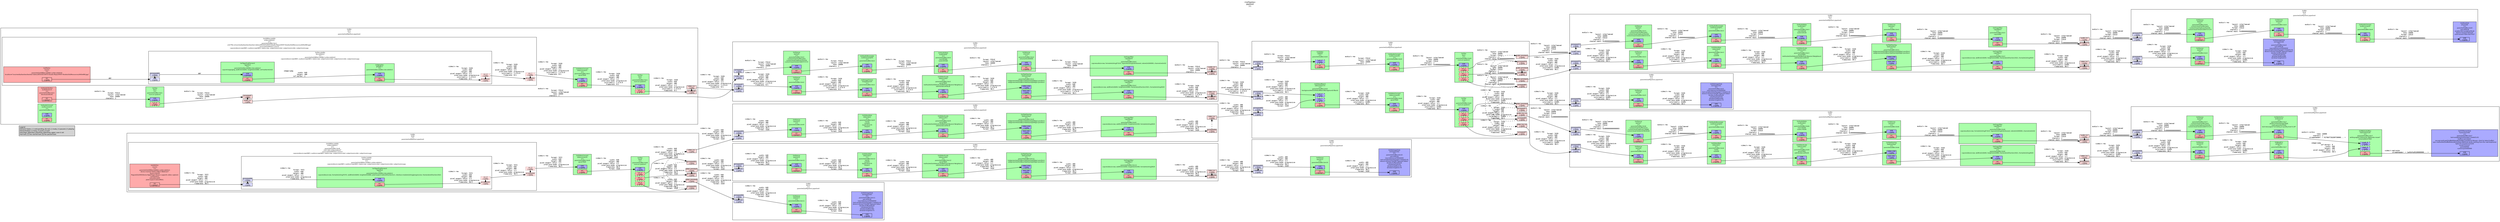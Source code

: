 digraph pipeline {
  rankdir=LR;
  fontname="sans";
  fontsize="10";
  labelloc=t;
  nodesep=.1;
  ranksep=.2;
  label="<GstPipeline>\npipeline0\n[>]";
  node [style=filled, shape=box, fontsize="9", fontname="sans", margin="0.0,0.0"];
  edge [labelfontsize="6", fontsize="9", fontname="monospace"];
  
  legend [
    pos="0,0!",
    margin="0.05,0.05",
    label="Legend\lElement-States: [~] void-pending, [0] null, [-] ready, [=] paused, [>] playing\lPad-Activation: [-] none, [>] push, [<] pull\lPad-Flags: [b]locked, [f]lushing, [b]locking; upper-case is set\lPad-Task: [T] has started task, [t] has paused task\l"
,  ];
  subgraph cluster_bin11_0x13005b0 {
    fontname="Bitstream Vera Sans";
    fontsize="8";
    style=filled;
    color=black;

    label="GstBin\nbin11\n[>]\nparent=(GstPipeline) pipeline0";
    _proxypad36_0x7faabc020b90 [color=black, fillcolor="#ddddff", label="proxypad36\n[>][bfb]", height="0.2", style="filled,solid"];
  bin11_0x13005b0_video_sink_0x1343d40 -> _proxypad36_0x7faabc020b90 [style=dashed, minlen=0]
    bin11_0x13005b0_video_sink_0x1343d40 [color=black, fillcolor="#ddddff", label="video_sink\n[>][bfb]", height="0.2", style="filled,solid"];
    fillcolor="#ffffff";
    subgraph cluster_xvimagesink3_0x1394840 {
      fontname="Bitstream Vera Sans";
      fontsize="8";
      style=filled;
      color=black;

      label="GstXvImageSink\nxvimagesink3\n[>]\nparent=(GstBin) bin11\nsync=FALSE\nmax-lateness=20000000\nlast-sample=((GstSample*) 0xda01c0)\ndevice-name=\"Intel(R) Textured Video\"\ndouble-buffer=FALSE\ncolorkey=526352\nwindow-width=392\nwindow-height=272";
      xvimagesink3_0x1394840_sink_0x1392320 [color=black, fillcolor="#aaaaff", label="sink\n[>][bfb]", height="0.2", style="filled,solid"];
      fillcolor="#aaaaff";
    }

    subgraph cluster_queue13_0x12e89e0 {
      fontname="Bitstream Vera Sans";
      fontsize="8";
      style=filled;
      color=black;

      label="GstQueue\nqueue13\n[>]\nparent=(GstBin) bin11";
      queue13_0x12e89e0_sink_0x7faaf0005d10 [color=black, fillcolor="#aaaaff", label="sink\n[>][bfb]", height="0.2", style="filled,solid"];
      queue13_0x12e89e0_src_0x13920f0 [color=black, fillcolor="#ffaaaa", label="src\n[>][bfb][T]", height="0.2", style="filled,solid"];
      fillcolor="#aaffaa";
    }

    _proxypad36_0x7faabc020b90 -> queue13_0x12e89e0_sink_0x7faaf0005d10 [label="video/x-raw\l               width: 640\l              height: 480\l  pixel-aspect-ratio: 1/1\l      interlace-mode: progressive\l           framerate: 30/1\l              format: I420\l"]
    queue13_0x12e89e0_src_0x13920f0 -> xvimagesink3_0x1394840_sink_0x1392320 [label="video/x-raw\l               width: 640\l              height: 480\l  pixel-aspect-ratio: 1/1\l      interlace-mode: progressive\l           framerate: 30/1\l              format: I420\l"]
  }

  subgraph cluster_bin10_0x1300410 {
    fontname="Bitstream Vera Sans";
    fontsize="8";
    style=filled;
    color=black;

    label="GstBin\nbin10\n[>]\nparent=(GstPipeline) pipeline0";
    _proxypad35_0x7faabc020950 [color=black, fillcolor="#ddddff", label="proxypad35\n[>][bfb]", height="0.2", style="filled,solid"];
  bin10_0x1300410_video_sink_0x1343ae0 -> _proxypad35_0x7faabc020950 [style=dashed, minlen=0]
    bin10_0x1300410_video_sink_0x1343ae0 [color=black, fillcolor="#ddddff", label="video_sink\n[>][bfb]", height="0.2", style="filled,solid"];
    fillcolor="#ffffff";
    subgraph cluster_xvimagesink2_0x13bcb80 {
      fontname="Bitstream Vera Sans";
      fontsize="8";
      style=filled;
      color=black;

      label="GstXvImageSink\nxvimagesink2\n[>]\nparent=(GstBin) bin10\nsync=FALSE\nmax-lateness=20000000\nlast-sample=((GstSample*) 0xda01c0)\ndevice-name=\"Intel(R) Textured Video\"\ndouble-buffer=FALSE\ncolorkey=526352\nwindow-width=170\nwindow-height=170";
      xvimagesink2_0x13bcb80_sink_0x7faaf0005ae0 [color=black, fillcolor="#aaaaff", label="sink\n[>][bfb]", height="0.2", style="filled,solid"];
      fillcolor="#aaaaff";
    }

    subgraph cluster_queue12_0x12e86f0 {
      fontname="Bitstream Vera Sans";
      fontsize="8";
      style=filled;
      color=black;

      label="GstQueue\nqueue12\n[>]\nparent=(GstBin) bin10";
      queue12_0x12e86f0_sink_0x7faaf0005680 [color=black, fillcolor="#aaaaff", label="sink\n[>][bfb]", height="0.2", style="filled,solid"];
      queue12_0x12e86f0_src_0x7faaf00058b0 [color=black, fillcolor="#ffaaaa", label="src\n[>][bfb][T]", height="0.2", style="filled,solid"];
      fillcolor="#aaffaa";
    }

    _proxypad35_0x7faabc020950 -> queue12_0x12e86f0_sink_0x7faaf0005680 [label="video/x-raw\l               width: 400\l              height: 300\l  pixel-aspect-ratio: 1/1\l      interlace-mode: progressive\l           framerate: 30/1\l              format: I420\l"]
    queue12_0x12e86f0_src_0x7faaf00058b0 -> xvimagesink2_0x13bcb80_sink_0x7faaf0005ae0 [label="video/x-raw\l               width: 400\l              height: 300\l  pixel-aspect-ratio: 1/1\l      interlace-mode: progressive\l           framerate: 30/1\l              format: I420\l"]
  }

  subgraph cluster_bin12_0x1300750 {
    fontname="Bitstream Vera Sans";
    fontsize="8";
    style=filled;
    color=black;

    label="GstBin\nbin12\n[>]\nparent=(GstPipeline) pipeline0";
    _proxypad37_0x7faabc020dd0 [color=black, fillcolor="#ddddff", label="proxypad37\n[>][bfb]", height="0.2", style="filled,solid"];
  bin12_0x1300750_video_sink_0x136a100 -> _proxypad37_0x7faabc020dd0 [style=dashed, minlen=0]
    bin12_0x1300750_video_sink_0x136a100 [color=black, fillcolor="#ddddff", label="video_sink\n[>][bfb]", height="0.2", style="filled,solid"];
    _proxypad38_0x7faabc021010 [color=black, fillcolor="#ffdddd", label="proxypad38\n[>][bfb]", height="0.2", style="filled,solid"];
  _proxypad38_0x7faabc021010 -> bin12_0x1300750_video_src_0x136a360 [style=dashed, minlen=0]
    bin12_0x1300750_video_src_0x136a360 [color=black, fillcolor="#ffdddd", label="video_src\n[>][bfb]", height="0.2", style="filled,solid"];
    fillcolor="#ffffff";
    subgraph cluster_videorate3_0x13a40d0 {
      fontname="Bitstream Vera Sans";
      fontsize="8";
      style=filled;
      color=black;

      label="GstVideoRate\nvideorate3\n[>]\nparent=(GstBin) bin12\nin=16\nout=91\nduplicate=79\ndrop=3";
      videorate3_0x13a40d0_sink_0x1393900 [color=black, fillcolor="#aaaaff", label="sink\n[>][bfb]", height="0.2", style="filled,solid"];
      videorate3_0x13a40d0_src_0x1393b30 [color=black, fillcolor="#ffaaaa", label="src\n[>][bfb]", height="0.2", style="filled,solid"];
      fillcolor="#aaffaa";
    }

    videorate3_0x13a40d0_src_0x1393b30 -> videoscale4_0x1391960_sink_0x13934a0 [label="video/x-raw\l               width: 640\l              height: 480\l  pixel-aspect-ratio: 1/1\l      interlace-mode: progressive\l           framerate: 30/1\l              format: I420\l"]
    subgraph cluster_videoscale4_0x1391960 {
      fontname="Bitstream Vera Sans";
      fontsize="8";
      style=filled;
      color=black;

      label="GstVideoScale\nvideoscale4\n[>]\nparent=(GstBin) bin12\nqos=TRUE\nmethod=((GstVideoScaleMethod) Nearest Neighbour)\nadd-borders=FALSE";
      videoscale4_0x1391960_sink_0x13934a0 [color=black, fillcolor="#aaaaff", label="sink\n[>][bfb]", height="0.2", style="filled,solid"];
      videoscale4_0x1391960_src_0x13936d0 [color=black, fillcolor="#ffaaaa", label="src\n[>][bfb]", height="0.2", style="filled,solid"];
      fillcolor="#aaffaa";
    }

    videoscale4_0x1391960_src_0x13936d0 -> textoverlay4_0x12336e0_video_sink_0x13929b0 [label="video/x-raw\l               width: 400\l              height: 300\l  pixel-aspect-ratio: 1/1\l      interlace-mode: progressive\l           framerate: 30/1\l              format: I420\l"]
    subgraph cluster_capsfilter7_0x11fd6c0 {
      fontname="Bitstream Vera Sans";
      fontsize="8";
      style=filled;
      color=black;

      label="GstCapsFilter\ncapsfilter7\n[>]\nparent=(GstBin) bin12\ncaps=video/x-raw, width=(int)400, height=(int)300, format=(string)I420";
      capsfilter7_0x11fd6c0_sink_0x1393040 [color=black, fillcolor="#aaaaff", label="sink\n[>][bfb]", height="0.2", style="filled,solid"];
      capsfilter7_0x11fd6c0_src_0x1393270 [color=black, fillcolor="#ffaaaa", label="src\n[>][bfb]", height="0.2", style="filled,solid"];
      fillcolor="#aaffaa";
    }

    capsfilter7_0x11fd6c0_src_0x1393270 -> _proxypad38_0x7faabc021010 [label="video/x-raw\l               width: 400\l              height: 300\l  pixel-aspect-ratio: 1/1\l      interlace-mode: progressive\l           framerate: 30/1\l              format: I420\l"]
    subgraph cluster_textoverlay4_0x12336e0 {
      fontname="Bitstream Vera Sans";
      fontsize="8";
      style=filled;
      color=black;

      label="GstTextOverlay\ntextoverlay4\n[>]\nparent=(GstBin) bin12\nhalignment=((GstBaseTextOverlayHAlign) position)\nvalignment=((GstBaseTextOverlayVAlign) position)";
      textoverlay4_0x12336e0_video_sink_0x13929b0 [color=black, fillcolor="#aaaaff", label="video_sink\n[>][bfb]", height="0.2", style="filled,solid"];
      textoverlay4_0x12336e0_text_sink_0x1392be0 [color=black, fillcolor="#aaaaff", label="text_sink\n[>][bfb]", height="0.2", style="filled,solid"];
      textoverlay4_0x12336e0_src_0x1392e10 [color=black, fillcolor="#ffaaaa", label="src\n[>][bfb]", height="0.2", style="filled,solid"];
      fillcolor="#aaffaa";
    }

    textoverlay4_0x12336e0_src_0x1392e10 -> capsfilter7_0x11fd6c0_sink_0x1393040 [label="video/x-raw\l               width: 400\l              height: 300\l  pixel-aspect-ratio: 1/1\l      interlace-mode: progressive\l           framerate: 30/1\l              format: I420\l"]
    subgraph cluster_queue14_0x12e8cd0 {
      fontname="Bitstream Vera Sans";
      fontsize="8";
      style=filled;
      color=black;

      label="GstQueue\nqueue14\n[>]\nparent=(GstBin) bin12";
      queue14_0x12e8cd0_sink_0x1392550 [color=black, fillcolor="#aaaaff", label="sink\n[>][bfb]", height="0.2", style="filled,solid"];
      queue14_0x12e8cd0_src_0x1392780 [color=black, fillcolor="#ffaaaa", label="src\n[>][bfb][T]", height="0.2", style="filled,solid"];
      fillcolor="#aaffaa";
    }

    _proxypad37_0x7faabc020dd0 -> queue14_0x12e8cd0_sink_0x1392550 [label="video/x-raw\l               width: 640\l              height: 480\l  pixel-aspect-ratio: 1/1\l      interlace-mode: progressive\l           framerate: 30/1\l              format: I420\l"]
    queue14_0x12e8cd0_src_0x1392780 -> videorate3_0x13a40d0_sink_0x1393900 [label="video/x-raw\l               width: 640\l              height: 480\l  pixel-aspect-ratio: 1/1\l      interlace-mode: progressive\l           framerate: 30/1\l              format: I420\l"]
  }

  bin12_0x1300750_video_src_0x136a360 -> bin10_0x1300410_video_sink_0x1343ae0 [label="video/x-raw\l               width: 400\l              height: 300\l  pixel-aspect-ratio: 1/1\l      interlace-mode: progressive\l           framerate: 30/1\l              format: I420\l"]
  subgraph cluster_bin9_0x1300270 {
    fontname="Bitstream Vera Sans";
    fontsize="8";
    style=filled;
    color=black;

    label="GstBin\nbin9\n[>]\nparent=(GstPipeline) pipeline0";
    _proxypad33_0x7faabc0204d0 [color=black, fillcolor="#ddddff", label="proxypad33\n[>][bfb]", height="0.2", style="filled,solid"];
  bin9_0x1300270_video_sink_0x1342f00 -> _proxypad33_0x7faabc0204d0 [style=dashed, minlen=0]
    bin9_0x1300270_video_sink_0x1342f00 [color=black, fillcolor="#ddddff", label="video_sink\n[>][bfb]", height="0.2", style="filled,solid"];
    _proxypad34_0x7faabc020710 [color=black, fillcolor="#ffdddd", label="proxypad34\n[>][bfb]", height="0.2", style="filled,solid"];
  _proxypad34_0x7faabc020710 -> bin9_0x1300270_video_src_0x1343880 [style=dashed, minlen=0]
    bin9_0x1300270_video_src_0x1343880 [color=black, fillcolor="#ffdddd", label="video_src\n[>][bfb]", height="0.2", style="filled,solid"];
    fillcolor="#ffffff";
    subgraph cluster_videorate2_0x1367a60 {
      fontname="Bitstream Vera Sans";
      fontsize="8";
      style=filled;
      color=black;

      label="GstVideoRate\nvideorate2\n[>]\nparent=(GstBin) bin9\nin=16\nout=91\nduplicate=79\ndrop=3";
      videorate2_0x1367a60_sink_0x7faaf0005220 [color=black, fillcolor="#aaaaff", label="sink\n[>][bfb]", height="0.2", style="filled,solid"];
      videorate2_0x1367a60_src_0x7faaf0005450 [color=black, fillcolor="#ffaaaa", label="src\n[>][bfb]", height="0.2", style="filled,solid"];
      fillcolor="#aaffaa";
    }

    videorate2_0x1367a60_src_0x7faaf0005450 -> videoscale3_0x1394ff0_sink_0x7faaf0004dc0 [label="video/x-raw\l               width: 640\l              height: 480\l  pixel-aspect-ratio: 1/1\l      interlace-mode: progressive\l           framerate: 30/1\l              format: I420\l"]
    subgraph cluster_videoscale3_0x1394ff0 {
      fontname="Bitstream Vera Sans";
      fontsize="8";
      style=filled;
      color=black;

      label="GstVideoScale\nvideoscale3\n[>]\nparent=(GstBin) bin9\nqos=TRUE\nmethod=((GstVideoScaleMethod) Nearest Neighbour)\nadd-borders=FALSE";
      videoscale3_0x1394ff0_sink_0x7faaf0004dc0 [color=black, fillcolor="#aaaaff", label="sink\n[>][bfb]", height="0.2", style="filled,solid"];
      videoscale3_0x1394ff0_src_0x7faaf0004ff0 [color=black, fillcolor="#ffaaaa", label="src\n[>][bfb]", height="0.2", style="filled,solid"];
      fillcolor="#aaffaa";
    }

    videoscale3_0x1394ff0_src_0x7faaf0004ff0 -> textoverlay3_0x1233350_video_sink_0x1325020 [label="video/x-raw\l               width: 400\l              height: 300\l  pixel-aspect-ratio: 1/1\l      interlace-mode: progressive\l           framerate: 30/1\l              format: I420\l"]
    subgraph cluster_capsfilter6_0x11fd3a0 {
      fontname="Bitstream Vera Sans";
      fontsize="8";
      style=filled;
      color=black;

      label="GstCapsFilter\ncapsfilter6\n[>]\nparent=(GstBin) bin9\ncaps=video/x-raw, width=(int)400, height=(int)300, format=(string)I420";
      capsfilter6_0x11fd3a0_sink_0x7faaf0004960 [color=black, fillcolor="#aaaaff", label="sink\n[>][bfb]", height="0.2", style="filled,solid"];
      capsfilter6_0x11fd3a0_src_0x7faaf0004b90 [color=black, fillcolor="#ffaaaa", label="src\n[>][bfb]", height="0.2", style="filled,solid"];
      fillcolor="#aaffaa";
    }

    capsfilter6_0x11fd3a0_src_0x7faaf0004b90 -> _proxypad34_0x7faabc020710 [label="video/x-raw\l               width: 400\l              height: 300\l  pixel-aspect-ratio: 1/1\l      interlace-mode: progressive\l           framerate: 30/1\l              format: I420\l"]
    subgraph cluster_textoverlay3_0x1233350 {
      fontname="Bitstream Vera Sans";
      fontsize="8";
      style=filled;
      color=black;

      label="GstTextOverlay\ntextoverlay3\n[>]\nparent=(GstBin) bin9\nhalignment=((GstBaseTextOverlayHAlign) position)\nvalignment=((GstBaseTextOverlayVAlign) position)";
      textoverlay3_0x1233350_video_sink_0x1325020 [color=black, fillcolor="#aaaaff", label="video_sink\n[>][bfb]", height="0.2", style="filled,solid"];
      textoverlay3_0x1233350_text_sink_0x1325250 [color=black, fillcolor="#aaaaff", label="text_sink\n[>][bfb]", height="0.2", style="filled,solid"];
      textoverlay3_0x1233350_src_0x1325480 [color=black, fillcolor="#ffaaaa", label="src\n[>][bfb]", height="0.2", style="filled,solid"];
      fillcolor="#aaffaa";
    }

    textoverlay3_0x1233350_src_0x1325480 -> capsfilter6_0x11fd3a0_sink_0x7faaf0004960 [label="video/x-raw\l               width: 400\l              height: 300\l  pixel-aspect-ratio: 1/1\l      interlace-mode: progressive\l           framerate: 30/1\l              format: I420\l"]
    subgraph cluster_queue11_0x12e8400 {
      fontname="Bitstream Vera Sans";
      fontsize="8";
      style=filled;
      color=black;

      label="GstQueue\nqueue11\n[>]\nparent=(GstBin) bin9";
      queue11_0x12e8400_sink_0x1325d40 [color=black, fillcolor="#aaaaff", label="sink\n[>][bfb]", height="0.2", style="filled,solid"];
      queue11_0x12e8400_src_0x1324bc0 [color=black, fillcolor="#ffaaaa", label="src\n[>][bfb][T]", height="0.2", style="filled,solid"];
      fillcolor="#aaffaa";
    }

    _proxypad33_0x7faabc0204d0 -> queue11_0x12e8400_sink_0x1325d40 [label="video/x-raw\l               width: 640\l              height: 480\l  pixel-aspect-ratio: 1/1\l      interlace-mode: progressive\l           framerate: 30/1\l              format: I420\l"]
    queue11_0x12e8400_src_0x1324bc0 -> videorate2_0x1367a60_sink_0x7faaf0005220 [label="video/x-raw\l               width: 640\l              height: 480\l  pixel-aspect-ratio: 1/1\l      interlace-mode: progressive\l           framerate: 30/1\l              format: I420\l"]
  }

  bin9_0x1300270_video_src_0x1343880 -> bin0_0x10b6140_video_sink_1_0x7faaa4010350 [label="video/x-raw\l               width: 400\l              height: 300\l  pixel-aspect-ratio: 1/1\l      interlace-mode: progressive\l           framerate: 30/1\l              format: I420\l"]
  subgraph cluster_bin8_0x13000d0 {
    fontname="Bitstream Vera Sans";
    fontsize="8";
    style=filled;
    color=black;

    label="GstBin\nbin8\n[>]\nparent=(GstPipeline) pipeline0";
    _proxypad30_0x13416d0 [color=black, fillcolor="#ffdddd", label="proxypad30\n[>][bfb]", height="0.2", style="filled,solid"];
  _proxypad30_0x13416d0 -> bin8_0x13000d0_video_src_0x1342ca0 [style=dashed, minlen=0]
    bin8_0x13000d0_video_src_0x1342ca0 [color=black, fillcolor="#ffdddd", label="video_src\n[>][bfb]", height="0.2", style="filled,solid"];
    _proxypad31_0x1341250 [color=black, fillcolor="#ffdddd", label="proxypad31\n[>][bfb]", height="0.2", style="filled,solid"];
  _proxypad31_0x1341250 -> bin8_0x13000d0_video_preview1_0x1342580 [style=dashed, minlen=0]
    bin8_0x13000d0_video_preview1_0x1342580 [color=black, fillcolor="#ffdddd", label="video_preview1\n[>][bfb]", height="0.2", style="filled,solid"];
    _proxypad32_0x1341d90 [color=black, fillcolor="#ffdddd", label="proxypad32\n[>][bfb]", height="0.2", style="filled,solid"];
  _proxypad32_0x1341d90 -> bin8_0x13000d0_video_preview2_0x13427e0 [style=dashed, minlen=0]
    bin8_0x13000d0_video_preview2_0x13427e0 [color=black, fillcolor="#ffdddd", label="video_preview2\n[>][bfb]", height="0.2", style="filled,solid"];
    fillcolor="#ffffff";
    subgraph cluster_uridecodebin1_0x1342a20 {
      fontname="Bitstream Vera Sans";
      fontsize="8";
      style=filled;
      color=black;

      label="GstURIDecodeBin\nuridecodebin1\n[>]\nparent=(GstBin) bin8\nuri=\"v4l2:///dev/video0\"\nsource=(GstV4l2Src) source\ncaps=video/x-raw(ANY); audio/x-raw(ANY); text/x-raw; subpicture/x-dvd; subpicture/x-dvb; subpicture/x-pgs";
      _proxypad44_0x7faaa400e270 [color=black, fillcolor="#ffdddd", label="proxypad44\n[>][bfb]", height="0.2", style="filled,dotted"];
    _proxypad44_0x7faaa400e270 -> uridecodebin1_0x1342a20_src_0_0x7faaa40100f0 [style=dashed, minlen=0]
      uridecodebin1_0x1342a20_src_0_0x7faaa40100f0 [color=black, fillcolor="#ffdddd", label="src_0\n[>][bfb]", height="0.2", style="filled,dotted"];
      fillcolor="#ffffff";
      subgraph cluster_decodebin1_0x136a5a0 {
        fontname="Bitstream Vera Sans";
        fontsize="8";
        style=filled;
        color=black;

        label="GstDecodeBin\ndecodebin1\n[>]\nparent=(GstURIDecodeBin) uridecodebin1\ncaps=video/x-raw(ANY); audio/x-raw(ANY); text/x-raw; subpicture/x-dvd; subpicture/x-dvb; subpicture/x-pgs";
        _proxypad39_0x7faabc021250 [color=black, fillcolor="#ddddff", label="proxypad39\n[>][bfb]", height="0.2", style="filled,solid"];
      decodebin1_0x136a5a0_sink_0x136a820 -> _proxypad39_0x7faabc021250 [style=dashed, minlen=0]
        decodebin1_0x136a5a0_sink_0x136a820 [color=black, fillcolor="#ddddff", label="sink\n[>][bfb]", height="0.2", style="filled,solid"];
        _proxypad43_0x7faaa400e030 [color=black, fillcolor="#ffdddd", label="proxypad43\n[>][bfb]", height="0.2", style="filled,dotted"];
      _proxypad43_0x7faaa400e030 -> decodebin1_0x136a5a0_src_0_0x7faabc01f5a0 [style=dashed, minlen=0]
        decodebin1_0x136a5a0_src_0_0x7faabc01f5a0 [color=black, fillcolor="#ffdddd", label="src_0\n[>][bfb]", height="0.2", style="filled,dotted"];
        fillcolor="#ffffff";
        subgraph cluster_typefind_0x13bb1f0 {
          fontname="Bitstream Vera Sans";
          fontsize="8";
          style=filled;
          color=black;

          label="GstTypeFindElement\ntypefind\n[>]\nparent=(GstDecodeBin) decodebin1\ncaps=video/x-raw, format=(string)YUY2, width=(int)640, height=(int)480, pixel-aspect-ratio=(fraction)1/1, interlace-mode=(string)progressive, framerate=(fraction)30/1";
          typefind_0x13bb1f0_sink_0x136e130 [color=black, fillcolor="#aaaaff", label="sink\n[>][bfb]", height="0.2", style="filled,solid"];
          typefind_0x13bb1f0_src_0x136e360 [color=black, fillcolor="#ffaaaa", label="src\n[>][bfb]", height="0.2", style="filled,solid"];
          fillcolor="#aaffaa";
        }

        _proxypad39_0x7faabc021250 -> typefind_0x13bb1f0_sink_0x136e130 [label="video/x-raw\l              format: YUY2\l               width: 640\l              height: 480\l  pixel-aspect-ratio: 1/1\l      interlace-mode: progressive\l           framerate: 30/1\l"]
        typefind_0x13bb1f0_src_0x136e360 -> _proxypad43_0x7faaa400e030 [label="video/x-raw\l              format: YUY2\l               width: 640\l              height: 480\l  pixel-aspect-ratio: 1/1\l      interlace-mode: progressive\l           framerate: 30/1\l"]
      }

      decodebin1_0x136a5a0_src_0_0x7faabc01f5a0 -> _proxypad44_0x7faaa400e270 [label="video/x-raw\l              format: YUY2\l               width: 640\l              height: 480\l  pixel-aspect-ratio: 1/1\l      interlace-mode: progressive\l           framerate: 30/1\l"]
      subgraph cluster_source_0x15a2140 {
        fontname="Bitstream Vera Sans";
        fontsize="8";
        style=filled;
        color=black;

        label="GstV4l2Src\nsource\n[>]\nparent=(GstURIDecodeBin) uridecodebin1\ndevice-name=\"ASUS USB2.0 WebCam\"\ndevice-fd=28\nflags=((GstV4l2DeviceTypeFlags) Device supports video capture)\ncontrast=21\nsaturation=64\npixel-aspect-ratio=NULL";
        source_0x15a2140_src_0x136ec20 [color=black, fillcolor="#ffaaaa", label="src\n[>][bfb][T]", height="0.2", style="filled,solid"];
        fillcolor="#ffaaaa";
      }

      source_0x15a2140_src_0x136ec20 -> decodebin1_0x136a5a0_sink_0x136a820 [label="video/x-raw\l              format: YUY2\l               width: 640\l              height: 480\l  pixel-aspect-ratio: 1/1\l      interlace-mode: progressive\l           framerate: 30/1\l"]
    }

    uridecodebin1_0x1342a20_src_0_0x7faaa40100f0 -> videoconvert2_0x12cd1e0_sink_0x1324df0 [label="video/x-raw\l              format: YUY2\l               width: 640\l              height: 480\l  pixel-aspect-ratio: 1/1\l      interlace-mode: progressive\l           framerate: 30/1\l"]
    subgraph cluster_tee4_0x10b0690 {
      fontname="Bitstream Vera Sans";
      fontsize="8";
      style=filled;
      color=black;

      label="GstTee\ntee4\n[>]\nparent=(GstBin) bin8\nnum-src-pads=3";
      tee4_0x10b0690_sink_0x13256b0 [color=black, fillcolor="#aaaaff", label="sink\n[>][bfb]", height="0.2", style="filled,solid"];
      tee4_0x10b0690_src_0_0x1341480 [color=black, fillcolor="#ffaaaa", label="src_0\n[>][bfb]", height="0.2", style="filled,dashed"];
      tee4_0x10b0690_src_1_0x1341900 [color=black, fillcolor="#ffaaaa", label="src_1\n[>][bfb]", height="0.2", style="filled,dashed"];
      tee4_0x10b0690_src_2_0x1341b40 [color=black, fillcolor="#ffaaaa", label="src_2\n[>][bfb]", height="0.2", style="filled,dashed"];
      fillcolor="#aaffaa";
    }

    tee4_0x10b0690_src_0_0x1341480 -> _proxypad30_0x13416d0 [label="video/x-raw\l               width: 640\l              height: 480\l  pixel-aspect-ratio: 1/1\l      interlace-mode: progressive\l           framerate: 30/1\l              format: I420\l"]
    tee4_0x10b0690_src_1_0x1341900 -> _proxypad31_0x1341250 [label="video/x-raw\l               width: 640\l              height: 480\l  pixel-aspect-ratio: 1/1\l      interlace-mode: progressive\l           framerate: 30/1\l              format: I420\l"]
    tee4_0x10b0690_src_2_0x1341b40 -> _proxypad32_0x1341d90 [label="video/x-raw\l               width: 640\l              height: 480\l  pixel-aspect-ratio: 1/1\l      interlace-mode: progressive\l           framerate: 30/1\l              format: I420\l"]
    subgraph cluster_videoconvert2_0x12cd1e0 {
      fontname="Bitstream Vera Sans";
      fontsize="8";
      style=filled;
      color=black;

      label="GstVideoConvert\nvideoconvert2\n[>]\nparent=(GstBin) bin8\nqos=TRUE";
      videoconvert2_0x12cd1e0_sink_0x1324df0 [color=black, fillcolor="#aaaaff", label="sink\n[>][bfb]", height="0.2", style="filled,solid"];
      videoconvert2_0x12cd1e0_src_0x13258e0 [color=black, fillcolor="#ffaaaa", label="src\n[>][bfb]", height="0.2", style="filled,solid"];
      fillcolor="#aaffaa";
    }

    videoconvert2_0x12cd1e0_src_0x13258e0 -> tee4_0x10b0690_sink_0x13256b0 [label="video/x-raw\l               width: 640\l              height: 480\l  pixel-aspect-ratio: 1/1\l      interlace-mode: progressive\l           framerate: 30/1\l              format: I420\l"]
  }

  bin8_0x13000d0_video_src_0x1342ca0 -> bin9_0x1300270_video_sink_0x1342f00 [label="video/x-raw\l               width: 640\l              height: 480\l  pixel-aspect-ratio: 1/1\l      interlace-mode: progressive\l           framerate: 30/1\l              format: I420\l"]
  bin8_0x13000d0_video_preview1_0x1342580 -> bin12_0x1300750_video_sink_0x136a100 [label="video/x-raw\l               width: 640\l              height: 480\l  pixel-aspect-ratio: 1/1\l      interlace-mode: progressive\l           framerate: 30/1\l              format: I420\l"]
  bin8_0x13000d0_video_preview2_0x13427e0 -> bin11_0x13005b0_video_sink_0x1343d40 [label="video/x-raw\l               width: 640\l              height: 480\l  pixel-aspect-ratio: 1/1\l      interlace-mode: progressive\l           framerate: 30/1\l              format: I420\l"]
  subgraph cluster_bin6_0x10b6ca0 {
    fontname="Bitstream Vera Sans";
    fontsize="8";
    style=filled;
    color=black;

    label="GstBin\nbin6\n[>]\nparent=(GstPipeline) pipeline0";
    _proxypad19_0x1339d80 [color=black, fillcolor="#ddddff", label="proxypad19\n[>][bfb]", height="0.2", style="filled,solid"];
  bin6_0x10b6ca0_audio_sink_0x133d100 -> _proxypad19_0x1339d80 [style=dashed, minlen=0]
    bin6_0x10b6ca0_audio_sink_0x133d100 [color=black, fillcolor="#ddddff", label="audio_sink\n[>][bfb]", height="0.2", style="filled,solid"];
    _proxypad20_0x1340050 [color=black, fillcolor="#ddddff", label="proxypad20\n[>][bfb]", height="0.2", style="filled,solid"];
  bin6_0x10b6ca0_video_sink_0x133d360 -> _proxypad20_0x1340050 [style=dashed, minlen=0]
    bin6_0x10b6ca0_video_sink_0x133d360 [color=black, fillcolor="#ddddff", label="video_sink\n[>][bfb]", height="0.2", style="filled,solid"];
    _proxypad21_0x1340290 [color=black, fillcolor="#ffdddd", label="proxypad21\n[>][bfb]", height="0.2", style="filled,solid"];
  _proxypad21_0x1340290 -> bin6_0x10b6ca0_audio_src_0x133d5c0 [style=dashed, minlen=0]
    bin6_0x10b6ca0_audio_src_0x133d5c0 [color=black, fillcolor="#ffdddd", label="audio_src\n[>][bfb]", height="0.2", style="filled,solid"];
    _proxypad22_0x13404d0 [color=black, fillcolor="#ffdddd", label="proxypad22\n[>][bfb]", height="0.2", style="filled,solid"];
  _proxypad22_0x13404d0 -> bin6_0x10b6ca0_video_src_0x133d820 [style=dashed, minlen=0]
    bin6_0x10b6ca0_video_src_0x133d820 [color=black, fillcolor="#ffdddd", label="video_src\n[>][bfb]", height="0.2", style="filled,solid"];
    fillcolor="#ffffff";
    subgraph cluster_videorate1_0x12ea320 {
      fontname="Bitstream Vera Sans";
      fontsize="8";
      style=filled;
      color=black;

      label="GstVideoRate\nvideorate1\n[>]\nparent=(GstBin) bin6\nin=91\nout=90";
      videorate1_0x12ea320_sink_0x12fe940 [color=black, fillcolor="#aaaaff", label="sink\n[>][bfb]", height="0.2", style="filled,solid"];
      videorate1_0x12ea320_src_0x12feb70 [color=black, fillcolor="#ffaaaa", label="src\n[>][bfb]", height="0.2", style="filled,solid"];
      fillcolor="#aaffaa";
    }

    videorate1_0x12ea320_src_0x12feb70 -> videoscale2_0x12fda80_sink_0x12fe4e0 [label="video/x-raw\l              format: I420\l               width: 640\l              height: 480\l  pixel-aspect-ratio: 1/1\l      interlace-mode: progressive\l         colorimetry: bt601\l           framerate: 30/1\l"]
    subgraph cluster_videoscale2_0x12fda80 {
      fontname="Bitstream Vera Sans";
      fontsize="8";
      style=filled;
      color=black;

      label="GstVideoScale\nvideoscale2\n[>]\nparent=(GstBin) bin6\nqos=TRUE\nadd-borders=FALSE";
      videoscale2_0x12fda80_sink_0x12fe4e0 [color=black, fillcolor="#aaaaff", label="sink\n[>][bfb]", height="0.2", style="filled,solid"];
      videoscale2_0x12fda80_src_0x12fe710 [color=black, fillcolor="#ffaaaa", label="src\n[>][bfb]", height="0.2", style="filled,solid"];
      fillcolor="#aaffaa";
    }

    videoscale2_0x12fda80_src_0x12fe710 -> textoverlay2_0x12328a0_video_sink_0x12e3950 [label="video/x-raw\l              format: I420\l               width: 640\l              height: 480\l  pixel-aspect-ratio: 1/1\l      interlace-mode: progressive\l         colorimetry: bt601\l           framerate: 30/1\l"]
    subgraph cluster_capsfilter5_0x11fd080 {
      fontname="Bitstream Vera Sans";
      fontsize="8";
      style=filled;
      color=black;

      label="GstCapsFilter\ncapsfilter5\n[>]\nparent=(GstBin) bin6\ncaps=video/x-raw, width=(int)640, height=(int)480, framerate=(fraction)30/1, format=(string)I420";
      capsfilter5_0x11fd080_sink_0x12fe080 [color=black, fillcolor="#aaaaff", label="sink\n[>][bfb]", height="0.2", style="filled,solid"];
      capsfilter5_0x11fd080_src_0x12fe2b0 [color=black, fillcolor="#ffaaaa", label="src\n[>][bfb]", height="0.2", style="filled,solid"];
      fillcolor="#aaffaa";
    }

    capsfilter5_0x11fd080_src_0x12fe2b0 -> _proxypad22_0x13404d0 [label="video/x-raw\l              format: I420\l               width: 640\l              height: 480\l  pixel-aspect-ratio: 1/1\l      interlace-mode: progressive\l         colorimetry: bt601\l           framerate: 30/1\l"]
    subgraph cluster_textoverlay2_0x12328a0 {
      fontname="Bitstream Vera Sans";
      fontsize="8";
      style=filled;
      color=black;

      label="GstTextOverlay\ntextoverlay2\n[>]\nparent=(GstBin) bin6";
      textoverlay2_0x12328a0_video_sink_0x12e3950 [color=black, fillcolor="#aaaaff", label="video_sink\n[>][bfb]", height="0.2", style="filled,solid"];
      textoverlay2_0x12328a0_text_sink_0x12e3b80 [color=black, fillcolor="#aaaaff", label="text_sink\n[>][bfb]", height="0.2", style="filled,solid"];
      textoverlay2_0x12328a0_src_0x12e3db0 [color=black, fillcolor="#ffaaaa", label="src\n[>][bfb]", height="0.2", style="filled,solid"];
      fillcolor="#aaffaa";
    }

    textoverlay2_0x12328a0_src_0x12e3db0 -> capsfilter5_0x11fd080_sink_0x12fe080 [label="video/x-raw\l              format: I420\l               width: 640\l              height: 480\l  pixel-aspect-ratio: 1/1\l      interlace-mode: progressive\l         colorimetry: bt601\l           framerate: 30/1\l"]
    subgraph cluster_queue8_0x11f98a0 {
      fontname="Bitstream Vera Sans";
      fontsize="8";
      style=filled;
      color=black;

      label="GstQueue\nqueue8\n[>]\nparent=(GstBin) bin6";
      queue8_0x11f98a0_sink_0x12e34f0 [color=black, fillcolor="#aaaaff", label="sink\n[>][bfb]", height="0.2", style="filled,solid"];
      queue8_0x11f98a0_src_0x12e3720 [color=black, fillcolor="#ffaaaa", label="src\n[>][bfb][T]", height="0.2", style="filled,solid"];
      fillcolor="#aaffaa";
    }

    _proxypad20_0x1340050 -> queue8_0x11f98a0_sink_0x12e34f0 [label="video/x-raw\l              format: I420\l               width: 640\l              height: 480\l  pixel-aspect-ratio: 1/1\l      interlace-mode: progressive\l         colorimetry: bt601\l           framerate: 30/1\l"]
    queue8_0x11f98a0_src_0x12e3720 -> videorate1_0x12ea320_sink_0x12fe940 [label="video/x-raw\l              format: I420\l               width: 640\l              height: 480\l  pixel-aspect-ratio: 1/1\l      interlace-mode: progressive\l         colorimetry: bt601\l           framerate: 30/1\l"]
    subgraph cluster_volume3_0x12e6500 {
      fontname="Bitstream Vera Sans";
      fontsize="8";
      style=filled;
      color=black;

      label="GstVolume\nvolume3\n[>]\nparent=(GstBin) bin6";
      volume3_0x12e6500_sink_0x12e3090 [color=black, fillcolor="#aaaaff", label="sink\n[>][bfb]", height="0.2", style="filled,solid"];
      volume3_0x12e6500_src_0x12e32c0 [color=black, fillcolor="#ffaaaa", label="src\n[>][bfb]", height="0.2", style="filled,solid"];
      fillcolor="#aaffaa";
    }

    volume3_0x12e6500_src_0x12e32c0 -> capsfilter4_0x11fcd60_sink_0x12e2370 [label="audio/x-raw\l              layout: interleaved\l                rate: 44000\l              format: F32LE\l            channels: 2\l        channel-mask: 0x0000000000000003\l"]
    subgraph cluster_audioresample2_0x12e5bc0 {
      fontname="Bitstream Vera Sans";
      fontsize="8";
      style=filled;
      color=black;

      label="GstAudioResample\naudioresample2\n[>]\nparent=(GstBin) bin6";
      audioresample2_0x12e5bc0_sink_0x12e2c30 [color=black, fillcolor="#aaaaff", label="sink\n[>][bfb]", height="0.2", style="filled,solid"];
      audioresample2_0x12e5bc0_src_0x12e2e60 [color=black, fillcolor="#ffaaaa", label="src\n[>][bfb]", height="0.2", style="filled,solid"];
      fillcolor="#aaffaa";
    }

    audioresample2_0x12e5bc0_src_0x12e2e60 -> audiorate2_0x1202840_sink_0x12e27d0 [label="audio/x-raw\l              layout: interleaved\l                rate: 44000\l              format: F32LE\l            channels: 2\l        channel-mask: 0x0000000000000003\l"]
    subgraph cluster_audiorate2_0x1202840 {
      fontname="Bitstream Vera Sans";
      fontsize="8";
      style=filled;
      color=black;

      label="GstAudioRate\naudiorate2\n[>]\nparent=(GstBin) bin6\nin=179200\nout=179200";
      audiorate2_0x1202840_sink_0x12e27d0 [color=black, fillcolor="#aaaaff", label="sink\n[>][bfb]", height="0.2", style="filled,solid"];
      audiorate2_0x1202840_src_0x12e2a00 [color=black, fillcolor="#ffaaaa", label="src\n[>][bfb]", height="0.2", style="filled,solid"];
      fillcolor="#aaffaa";
    }

    audiorate2_0x1202840_src_0x12e2a00 -> volume3_0x12e6500_sink_0x12e3090 [label="audio/x-raw\l              layout: interleaved\l                rate: 44000\l              format: F32LE\l            channels: 2\l        channel-mask: 0x0000000000000003\l"]
    subgraph cluster_capsfilter4_0x11fcd60 {
      fontname="Bitstream Vera Sans";
      fontsize="8";
      style=filled;
      color=black;

      label="GstCapsFilter\ncapsfilter4\n[>]\nparent=(GstBin) bin6\ncaps=audio/x-raw, format=(string)F32LE, layout=(string)interleaved, rate=(int)44000, channels=(int)2";
      capsfilter4_0x11fcd60_sink_0x12e2370 [color=black, fillcolor="#aaaaff", label="sink\n[>][bfb]", height="0.2", style="filled,solid"];
      capsfilter4_0x11fcd60_src_0x12e25a0 [color=black, fillcolor="#ffaaaa", label="src\n[>][bfb]", height="0.2", style="filled,solid"];
      fillcolor="#aaffaa";
    }

    capsfilter4_0x11fcd60_src_0x12e25a0 -> _proxypad21_0x1340290 [label="audio/x-raw\l              layout: interleaved\l                rate: 44000\l              format: F32LE\l            channels: 2\l        channel-mask: 0x0000000000000003\l"]
    subgraph cluster_queue7_0x11f95b0 {
      fontname="Bitstream Vera Sans";
      fontsize="8";
      style=filled;
      color=black;

      label="GstQueue\nqueue7\n[>]\nparent=(GstBin) bin6\ncurrent-level-buffers=14\ncurrent-level-bytes=114688\ncurrent-level-time=325818182";
      queue7_0x11f95b0_sink_0x12cbd40 [color=black, fillcolor="#aaaaff", label="sink\n[>][bfb]", height="0.2", style="filled,solid"];
      queue7_0x11f95b0_src_0x12e2140 [color=black, fillcolor="#ffaaaa", label="src\n[>][bfb][T]", height="0.2", style="filled,solid"];
      fillcolor="#aaffaa";
    }

    _proxypad19_0x1339d80 -> queue7_0x11f95b0_sink_0x12cbd40 [label="audio/x-raw\l              layout: interleaved\l                rate: 44000\l              format: F32LE\l            channels: 2\l        channel-mask: 0x0000000000000003\l"]
    queue7_0x11f95b0_src_0x12e2140 -> audioresample2_0x12e5bc0_sink_0x12e2c30 [label="audio/x-raw\l              layout: interleaved\l                rate: 44000\l              format: F32LE\l            channels: 2\l        channel-mask: 0x0000000000000003\l"]
  }

  bin6_0x10b6ca0_audio_src_0x133d5c0 -> bin7_0x10b6e40_audio_sink_0x133da80 [label="audio/x-raw\l              layout: interleaved\l                rate: 44000\l              format: F32LE\l            channels: 2\l        channel-mask: 0x0000000000000003\l"]
  bin6_0x10b6ca0_video_src_0x133d820 -> bin7_0x10b6e40_video_sink_0x133dce0 [label="video/x-raw\l              format: I420\l               width: 640\l              height: 480\l  pixel-aspect-ratio: 1/1\l      interlace-mode: progressive\l         colorimetry: bt601\l           framerate: 30/1\l"]
  subgraph cluster_bin7_0x10b6e40 {
    fontname="Bitstream Vera Sans";
    fontsize="8";
    style=filled;
    color=black;

    label="GstBin\nbin7\n[>]\nparent=(GstPipeline) pipeline0";
    _proxypad23_0x1340710 [color=black, fillcolor="#ddddff", label="proxypad23\n[>][bfb]", height="0.2", style="filled,solid"];
  bin7_0x10b6e40_audio_sink_0x133da80 -> _proxypad23_0x1340710 [style=dashed, minlen=0]
    bin7_0x10b6e40_audio_sink_0x133da80 [color=black, fillcolor="#ddddff", label="audio_sink\n[>][bfb]", height="0.2", style="filled,solid"];
    _proxypad24_0x1340950 [color=black, fillcolor="#ddddff", label="proxypad24\n[>][bfb]", height="0.2", style="filled,solid"];
  bin7_0x10b6e40_video_sink_0x133dce0 -> _proxypad24_0x1340950 [style=dashed, minlen=0]
    bin7_0x10b6e40_video_sink_0x133dce0 [color=black, fillcolor="#ddddff", label="video_sink\n[>][bfb]", height="0.2", style="filled,solid"];
    fillcolor="#ffffff";
    subgraph cluster_queue10_0x12e8110 {
      fontname="Bitstream Vera Sans";
      fontsize="8";
      style=filled;
      color=black;

      label="GstQueue\nqueue10\n[>]\nparent=(GstBin) bin7";
      queue10_0x12e8110_sink_0x13240d0 [color=black, fillcolor="#aaaaff", label="sink\n[>][bfb]", height="0.2", style="filled,solid"];
      queue10_0x12e8110_src_0x1324300 [color=black, fillcolor="#ffaaaa", label="src\n[>][bfb][T]", height="0.2", style="filled,solid"];
      fillcolor="#aaffaa";
    }

    _proxypad24_0x1340950 -> queue10_0x12e8110_sink_0x13240d0 [label="video/x-raw\l              format: I420\l               width: 640\l              height: 480\l  pixel-aspect-ratio: 1/1\l      interlace-mode: progressive\l         colorimetry: bt601\l           framerate: 30/1\l"]
    queue10_0x12e8110_src_0x1324300 -> jpegenc0_0x13224e0_sink_0x12ffac0 [label="video/x-raw\l              format: I420\l               width: 640\l              height: 480\l  pixel-aspect-ratio: 1/1\l      interlace-mode: progressive\l         colorimetry: bt601\l           framerate: 30/1\l"]
    subgraph cluster_jpegenc0_0x13224e0 {
      fontname="Bitstream Vera Sans";
      fontsize="8";
      style=filled;
      color=black;

      label="GstJpegEnc\njpegenc0\n[>]\nparent=(GstBin) bin7";
      jpegenc0_0x13224e0_sink_0x12ffac0 [color=black, fillcolor="#aaaaff", label="sink\n[>][bfb]", height="0.2", style="filled,solid"];
      jpegenc0_0x13224e0_src_0x12ffcf0 [color=black, fillcolor="#ffaaaa", label="src\n[>][bfb]", height="0.2", style="filled,solid"];
      fillcolor="#aaffaa";
    }

    jpegenc0_0x13224e0_src_0x12ffcf0 -> matroskamux0_0x1308000_video_0_0x1324990 [label="image/jpeg\l          sof-marker: 0\l               width: 640\l              height: 480\l  pixel-aspect-ratio: 1/1\l           framerate: 30/1\l"]
    subgraph cluster_queue9_0x11f9b90 {
      fontname="Bitstream Vera Sans";
      fontsize="8";
      style=filled;
      color=black;

      label="GstQueue\nqueue9\n[>]\nparent=(GstBin) bin7\ncurrent-level-buffers=43\ncurrent-level-bytes=352256\ncurrent-level-time=1000727273";
      queue9_0x11f9b90_sink_0x12ff660 [color=black, fillcolor="#aaaaff", label="sink\n[>][bfb]", height="0.2", style="filled,solid"];
      queue9_0x11f9b90_src_0x12ff890 [color=black, fillcolor="#ffaaaa", label="src\n[>][bfb][T]", height="0.2", style="filled,solid"];
      fillcolor="#aaffaa";
    }

    _proxypad23_0x1340710 -> queue9_0x11f9b90_sink_0x12ff660 [label="audio/x-raw\l              layout: interleaved\l                rate: 44000\l              format: F32LE\l            channels: 2\l        channel-mask: 0x0000000000000003\l"]
    queue9_0x11f9b90_src_0x12ff890 -> vorbisenc0_0x1318dd0_sink_0x12ff200 [label="audio/x-raw\l              layout: interleaved\l                rate: 44000\l              format: F32LE\l            channels: 2\l        channel-mask: 0x0000000000000003\l"]
    subgraph cluster_vorbisenc0_0x1318dd0 {
      fontname="Bitstream Vera Sans";
      fontsize="8";
      style=filled;
      color=black;

      label="GstVorbisEnc\nvorbisenc0\n[>]\nparent=(GstBin) bin7\nperfect-timestamp=TRUE\nmark-granule=TRUE\nlast-message=\"encoding at quality level 0,30\"";
      vorbisenc0_0x1318dd0_sink_0x12ff200 [color=black, fillcolor="#aaaaff", label="sink\n[>][bfb]", height="0.2", style="filled,solid"];
      vorbisenc0_0x1318dd0_src_0x12ff430 [color=black, fillcolor="#ffaaaa", label="src\n[>][bfb]", height="0.2", style="filled,solid"];
      fillcolor="#aaffaa";
    }

    vorbisenc0_0x1318dd0_src_0x12ff430 -> matroskamux0_0x1308000_audio_0_0x1324760 [label="audio/x-vorbis\l                rate: 44000\l            channels: 2\l        streamheader: < 01766f726269730000... >\l"]
    subgraph cluster_tcpserversink0_0x1212380 {
      fontname="Bitstream Vera Sans";
      fontsize="8";
      style=filled;
      color=black;

      label="GstTCPServerSink\ntcpserversink0\n[>]\nparent=(GstBin) bin7\nlast-sample=((GstSample*) 0xda01c0)\nbuffers-queued=1\nrecover-policy=((GstMultiHandleSinkRecoverPolicy) Resync client to latest buffer)\nsync-method=((GstMultiHandleSinkSyncMethod) Serve starting from the next keyframe)\nbytes-to-serve=1333228\nhost=\"0.0.0.0\"\nport=60000\ncurrent-port=60000";
      tcpserversink0_0x1212380_sink_0x12fefd0 [color=black, fillcolor="#aaaaff", label="sink\n[>][bfb]", height="0.2", style="filled,solid"];
      fillcolor="#aaaaff";
    }

    subgraph cluster_matroskamux0_0x1308000 {
      fontname="Bitstream Vera Sans";
      fontsize="8";
      style=filled;
      color=black;

      label="GstMatroskaMux\nmatroskamux0\n[>]\nparent=(GstBin) bin7\nwriting-app=\"GStreamer Matroska muxer\"\nstreamable=TRUE";
      matroskamux0_0x1308000_audio_0_0x1324760 [color=black, fillcolor="#aaaaff", label="audio_0\n[>][bfb]", height="0.2", style="filled,dashed"];
      matroskamux0_0x1308000_video_0_0x1324990 [color=black, fillcolor="#aaaaff", label="video_0\n[>][bfb]", height="0.2", style="filled,dashed"];
      matroskamux0_0x1308000_src_0x12feda0 [color=black, fillcolor="#ffaaaa", label="src\n[>][bfb]", height="0.2", style="filled,solid"];
      fillcolor="#aaffaa";
    }

    matroskamux0_0x1308000_src_0x12feda0 -> tcpserversink0_0x1212380_sink_0x12fefd0 [label="video/x-matroska\l        streamheader: < 1a45dfa30100000000... >\l"]
  }

  subgraph cluster_bin5_0x10b6b00 {
    fontname="Bitstream Vera Sans";
    fontsize="8";
    style=filled;
    color=black;

    label="GstBin\nbin5\n[>]\nparent=(GstPipeline) pipeline0";
    _proxypad18_0x1339b40 [color=black, fillcolor="#ddddff", label="proxypad18\n[>][bfb]", height="0.2", style="filled,solid"];
  bin5_0x10b6b00_video_sink_0x133cea0 -> _proxypad18_0x1339b40 [style=dashed, minlen=0]
    bin5_0x10b6b00_video_sink_0x133cea0 [color=black, fillcolor="#ddddff", label="video_sink\n[>][bfb]", height="0.2", style="filled,solid"];
    fillcolor="#ffffff";
    subgraph cluster_xvimagesink1_0x12e0d80 {
      fontname="Bitstream Vera Sans";
      fontsize="8";
      style=filled;
      color=black;

      label="GstXvImageSink\nxvimagesink1\n[>]\nparent=(GstBin) bin5\nmax-lateness=20000000\nlast-sample=((GstSample*) 0xda01c0)\ndevice-name=\"Intel(R) Textured Video\"\ndouble-buffer=FALSE\ncolorkey=526352\nwindow-width=264\nwindow-height=170";
      xvimagesink1_0x12e0d80_sink_0x12cbb10 [color=black, fillcolor="#aaaaff", label="sink\n[>][bfb]", height="0.2", style="filled,solid"];
      fillcolor="#aaaaff";
    }

    subgraph cluster_queue6_0x11f92c0 {
      fontname="Bitstream Vera Sans";
      fontsize="8";
      style=filled;
      color=black;

      label="GstQueue\nqueue6\n[>]\nparent=(GstBin) bin5";
      queue6_0x11f92c0_sink_0x12cb6b0 [color=black, fillcolor="#aaaaff", label="sink\n[>][bfb]", height="0.2", style="filled,solid"];
      queue6_0x11f92c0_src_0x12cb8e0 [color=black, fillcolor="#ffaaaa", label="src\n[>][bfb][T]", height="0.2", style="filled,solid"];
      fillcolor="#aaffaa";
    }

    _proxypad18_0x1339b40 -> queue6_0x11f92c0_sink_0x12cb6b0 [label="video/x-raw\l              format: I420\l               width: 640\l              height: 480\l  pixel-aspect-ratio: 1/1\l      interlace-mode: progressive\l         colorimetry: bt601\l           framerate: 30/1\l"]
    queue6_0x11f92c0_src_0x12cb8e0 -> xvimagesink1_0x12e0d80_sink_0x12cbb10 [label="video/x-raw\l              format: I420\l               width: 640\l              height: 480\l  pixel-aspect-ratio: 1/1\l      interlace-mode: progressive\l         colorimetry: bt601\l           framerate: 30/1\l"]
  }

  subgraph cluster_bin4_0x10b67c0 {
    fontname="Bitstream Vera Sans";
    fontsize="8";
    style=filled;
    color=black;

    label="GstBin\nbin4\n[>]\nparent=(GstPipeline) pipeline0";
    _proxypad16_0x13396c0 [color=black, fillcolor="#ddddff", label="proxypad16\n[>][bfb]", height="0.2", style="filled,solid"];
  bin4_0x10b67c0_audio_sink_0x133c9e0 -> _proxypad16_0x13396c0 [style=dashed, minlen=0]
    bin4_0x10b67c0_audio_sink_0x133c9e0 [color=black, fillcolor="#ddddff", label="audio_sink\n[>][bfb]", height="0.2", style="filled,solid"];
    _proxypad17_0x1339900 [color=black, fillcolor="#ddddff", label="proxypad17\n[>][bfb]", height="0.2", style="filled,solid"];
  bin4_0x10b67c0_video_sink_0x133cc40 -> _proxypad17_0x1339900 [style=dashed, minlen=0]
    bin4_0x10b67c0_video_sink_0x133cc40 [color=black, fillcolor="#ddddff", label="video_sink\n[>][bfb]", height="0.2", style="filled,solid"];
    fillcolor="#ffffff";
    subgraph cluster_alsasink0_0x12dbe50 {
      fontname="Bitstream Vera Sans";
      fontsize="8";
      style=filled;
      color=black;

      label="GstAlsaSink\nalsasink0\n[>]\nparent=(GstBin) bin4\nsync=FALSE\nenable-last-sample=FALSE\ndevice-name=\"default\"\ncard-name=\"HDA Intel PCH\"";
      alsasink0_0x12dbe50_sink_0x12cb480 [color=black, fillcolor="#aaaaff", label="sink\n[>][bfb]", height="0.2", style="filled,solid"];
      fillcolor="#aaaaff";
    }

    subgraph cluster_volume2_0x12d7180 {
      fontname="Bitstream Vera Sans";
      fontsize="8";
      style=filled;
      color=black;

      label="GstVolume\nvolume2\n[>]\nparent=(GstBin) bin4";
      volume2_0x12d7180_sink_0x12cb020 [color=black, fillcolor="#aaaaff", label="sink\n[>][bfb]", height="0.2", style="filled,solid"];
      volume2_0x12d7180_src_0x12cb250 [color=black, fillcolor="#ffaaaa", label="src\n[>][bfb]", height="0.2", style="filled,solid"];
      fillcolor="#aaffaa";
    }

    volume2_0x12d7180_src_0x12cb250 -> audioconvert2_0x12d6a40_sink_0x12cabc0 [label="audio/x-raw\l              layout: interleaved\l                rate: 44000\l              format: F32LE\l            channels: 2\l        channel-mask: 0x0000000000000003\l"]
    subgraph cluster_audioconvert2_0x12d6a40 {
      fontname="Bitstream Vera Sans";
      fontsize="8";
      style=filled;
      color=black;

      label="GstAudioConvert\naudioconvert2\n[>]\nparent=(GstBin) bin4";
      audioconvert2_0x12d6a40_sink_0x12cabc0 [color=black, fillcolor="#aaaaff", label="sink\n[>][bfb]", height="0.2", style="filled,solid"];
      audioconvert2_0x12d6a40_src_0x12cadf0 [color=black, fillcolor="#ffaaaa", label="src\n[>][bfb]", height="0.2", style="filled,solid"];
      fillcolor="#aaffaa";
    }

    audioconvert2_0x12d6a40_src_0x12cadf0 -> alsasink0_0x12dbe50_sink_0x12cb480 [label="audio/x-raw\l              layout: interleaved\l                rate: 44000\l              format: S32LE\l            channels: 2\l        channel-mask: 0x0000000000000003\l"]
    subgraph cluster_queue5_0x11f8fd0 {
      fontname="Bitstream Vera Sans";
      fontsize="8";
      style=filled;
      color=black;

      label="GstQueue\nqueue5\n[>]\nparent=(GstBin) bin4\ncurrent-level-buffers=43\ncurrent-level-bytes=352256\ncurrent-level-time=1000727272";
      queue5_0x11f8fd0_sink_0x12ca760 [color=black, fillcolor="#aaaaff", label="sink\n[>][bfb]", height="0.2", style="filled,solid"];
      queue5_0x11f8fd0_src_0x12ca990 [color=black, fillcolor="#ffaaaa", label="src\n[>][bfb][T]", height="0.2", style="filled,solid"];
      fillcolor="#aaffaa";
    }

    _proxypad16_0x13396c0 -> queue5_0x11f8fd0_sink_0x12ca760 [label="audio/x-raw\l              layout: interleaved\l                rate: 44000\l              format: F32LE\l            channels: 2\l        channel-mask: 0x0000000000000003\l"]
    queue5_0x11f8fd0_src_0x12ca990 -> volume2_0x12d7180_sink_0x12cb020 [label="audio/x-raw\l              layout: interleaved\l                rate: 44000\l              format: F32LE\l            channels: 2\l        channel-mask: 0x0000000000000003\l"]
    subgraph cluster_xvimagesink0_0x12ce210 {
      fontname="Bitstream Vera Sans";
      fontsize="8";
      style=filled;
      color=black;

      label="GstXvImageSink\nxvimagesink0\n[>]\nparent=(GstBin) bin4\nsync=FALSE\nmax-lateness=20000000\nlast-sample=((GstSample*) 0xda01c0)\ndevice-name=\"Intel(R) Textured Video\"\ndouble-buffer=FALSE\ncolorkey=526352\nwindow-width=489\nwindow-height=433";
      xvimagesink0_0x12ce210_sink_0x12ca530 [color=black, fillcolor="#aaaaff", label="sink\n[>][bfb]", height="0.2", style="filled,solid"];
      fillcolor="#aaaaff";
    }

    subgraph cluster_queue4_0x11f8ce0 {
      fontname="Bitstream Vera Sans";
      fontsize="8";
      style=filled;
      color=black;

      label="GstQueue\nqueue4\n[>]\nparent=(GstBin) bin4";
      queue4_0x11f8ce0_sink_0x12ca0d0 [color=black, fillcolor="#aaaaff", label="sink\n[>][bfb]", height="0.2", style="filled,solid"];
      queue4_0x11f8ce0_src_0x12ca300 [color=black, fillcolor="#ffaaaa", label="src\n[>][bfb][T]", height="0.2", style="filled,solid"];
      fillcolor="#aaffaa";
    }

    _proxypad17_0x1339900 -> queue4_0x11f8ce0_sink_0x12ca0d0 [label="video/x-raw\l              format: I420\l               width: 640\l              height: 480\l  pixel-aspect-ratio: 1/1\l      interlace-mode: progressive\l         colorimetry: bt601\l           framerate: 30/1\l"]
    queue4_0x11f8ce0_src_0x12ca300 -> xvimagesink0_0x12ce210_sink_0x12ca530 [label="video/x-raw\l              format: I420\l               width: 640\l              height: 480\l  pixel-aspect-ratio: 1/1\l      interlace-mode: progressive\l         colorimetry: bt601\l           framerate: 30/1\l"]
  }

  subgraph cluster_bin0_0x10b6140 {
    fontname="Bitstream Vera Sans";
    fontsize="8";
    style=filled;
    color=black;

    label="GstBin\nbin0\n[>]\nparent=(GstPipeline) pipeline0";
    _proxypad25_0x1340dd0 [color=black, fillcolor="#ddddff", label="proxypad25\n[>][bfb]", height="0.2", style="filled,solid"];
  bin0_0x10b6140_audio_sink_0_0x13420c0 -> _proxypad25_0x1340dd0 [style=dashed, minlen=0]
    bin0_0x10b6140_audio_sink_0_0x13420c0 [color=black, fillcolor="#ddddff", label="audio_sink_0\n[>][bfb]", height="0.2", style="filled,solid"];
    _proxypad26_0x1341010 [color=black, fillcolor="#ddddff", label="proxypad26\n[>][bfb]", height="0.2", style="filled,solid"];
  bin0_0x10b6140_video_sink_0_0x1342320 -> _proxypad26_0x1341010 [style=dashed, minlen=0]
    bin0_0x10b6140_video_sink_0_0x1342320 [color=black, fillcolor="#ddddff", label="video_sink_0\n[>][bfb]", height="0.2", style="filled,solid"];
    _proxypad45_0x7faaa400e4b0 [color=black, fillcolor="#ddddff", label="proxypad45\n[>][bfb]", height="0.2", style="filled,solid"];
  bin0_0x10b6140_video_sink_1_0x7faaa4010350 -> _proxypad45_0x7faaa400e4b0 [style=dashed, minlen=0]
    bin0_0x10b6140_video_sink_1_0x7faaa4010350 [color=black, fillcolor="#ddddff", label="video_sink_1\n[>][bfb]", height="0.2", style="filled,solid"];
    _proxypad6_0x1333470 [color=black, fillcolor="#ffdddd", label="proxypad6\n[>][bfb]", height="0.2", style="filled,solid"];
  _proxypad6_0x1333470 -> bin0_0x10b6140_audio_preview1_0x11f5150 [style=dashed, minlen=0]
    bin0_0x10b6140_audio_preview1_0x11f5150 [color=black, fillcolor="#ffdddd", label="audio_preview1\n[>][bfb]", height="0.2", style="filled,solid"];
    _proxypad7_0x13338f0 [color=black, fillcolor="#ffdddd", label="proxypad7\n[>][bfb]", height="0.2", style="filled,solid"];
  _proxypad7_0x13338f0 -> bin0_0x10b6140_video_preview1_0x11f53b0 [style=dashed, minlen=0]
    bin0_0x10b6140_video_preview1_0x11f53b0 [color=black, fillcolor="#ffdddd", label="video_preview1\n[>][bfb]", height="0.2", style="filled,solid"];
    _proxypad8_0x1333d70 [color=black, fillcolor="#ffdddd", label="proxypad8\n[>][bfb]", height="0.2", style="filled,solid"];
  _proxypad8_0x1333d70 -> bin0_0x10b6140_audio_preview2_0x11f5610 [style=dashed, minlen=0]
    bin0_0x10b6140_audio_preview2_0x11f5610 [color=black, fillcolor="#ffdddd", label="audio_preview2\n[>][bfb]", height="0.2", style="filled,solid"];
    _proxypad9_0x1338280 [color=black, fillcolor="#ffdddd", label="proxypad9\n[>][bfb]", height="0.2", style="filled,solid"];
  _proxypad9_0x1338280 -> bin0_0x10b6140_video_preview2_0x11f5870 [style=dashed, minlen=0]
    bin0_0x10b6140_video_preview2_0x11f5870 [color=black, fillcolor="#ffdddd", label="video_preview2\n[>][bfb]", height="0.2", style="filled,solid"];
    _proxypad10_0x1338700 [color=black, fillcolor="#ffdddd", label="proxypad10\n[>][bfb]", height="0.2", style="filled,solid"];
  _proxypad10_0x1338700 -> bin0_0x10b6140_audio_tcp_src_0x11f5ad0 [style=dashed, minlen=0]
    bin0_0x10b6140_audio_tcp_src_0x11f5ad0 [color=black, fillcolor="#ffdddd", label="audio_tcp_src\n[>][bfb]", height="0.2", style="filled,solid"];
    _proxypad11_0x1338b80 [color=black, fillcolor="#ffdddd", label="proxypad11\n[>][bfb]", height="0.2", style="filled,solid"];
  _proxypad11_0x1338b80 -> bin0_0x10b6140_video_tcp_src_0x11f5d30 [style=dashed, minlen=0]
    bin0_0x10b6140_video_tcp_src_0x11f5d30 [color=black, fillcolor="#ffdddd", label="video_tcp_src\n[>][bfb]", height="0.2", style="filled,solid"];
    fillcolor="#ffffff";
    subgraph cluster_audioconvert0_0x10c3fd0 {
      fontname="Bitstream Vera Sans";
      fontsize="8";
      style=filled;
      color=black;

      label="GstAudioConvert\naudioconvert0\n[>]\nparent=(GstBin) bin0";
      audioconvert0_0x10c3fd0_sink_0x10a8dd0 [color=black, fillcolor="#aaaaff", label="sink\n[>][bfb]", height="0.2", style="filled,solid"];
      audioconvert0_0x10c3fd0_src_0x10a9000 [color=black, fillcolor="#ffaaaa", label="src\n[>][bfb]", height="0.2", style="filled,solid"];
      fillcolor="#aaffaa";
    }

    audioconvert0_0x10c3fd0_src_0x10a9000 -> tee1_0x10b0150_sink_0x10a8740 [label="audio/x-raw\l              layout: interleaved\l                rate: 44000\l              format: F32LE\l            channels: 2\l        channel-mask: 0x0000000000000003\l"]
    subgraph cluster_videoconvert0_0x10bd680 {
      fontname="Bitstream Vera Sans";
      fontsize="8";
      style=filled;
      color=black;

      label="GstVideoConvert\nvideoconvert0\n[>]\nparent=(GstBin) bin0\nqos=TRUE";
      videoconvert0_0x10bd680_sink_0x10a8970 [color=black, fillcolor="#aaaaff", label="sink\n[>][bfb]", height="0.2", style="filled,solid"];
      videoconvert0_0x10bd680_src_0x10a8ba0 [color=black, fillcolor="#ffaaaa", label="src\n[>][bfb]", height="0.2", style="filled,solid"];
      fillcolor="#aaffaa";
    }

    videoconvert0_0x10bd680_src_0x10a8ba0 -> tee0_0x10b0000_sink_0x10a8510 [label="video/x-raw\l              format: I420\l               width: 640\l              height: 480\l  pixel-aspect-ratio: 1/1\l      interlace-mode: progressive\l         colorimetry: bt601\l           framerate: 30/1\l"]
    subgraph cluster_tee1_0x10b0150 {
      fontname="Bitstream Vera Sans";
      fontsize="8";
      style=filled;
      color=black;

      label="GstTee\ntee1\n[>]\nparent=(GstBin) bin0\nnum-src-pads=3";
      tee1_0x10b0150_sink_0x10a8740 [color=black, fillcolor="#aaaaff", label="sink\n[>][bfb]", height="0.2", style="filled,solid"];
      tee1_0x10b0150_src_0_0x1333220 [color=black, fillcolor="#ffaaaa", label="src_0\n[>][bfb]", height="0.2", style="filled,dashed"];
      tee1_0x10b0150_src_1_0x1333b20 [color=black, fillcolor="#ffaaaa", label="src_1\n[>][bfb]", height="0.2", style="filled,dashed"];
      tee1_0x10b0150_src_2_0x13384b0 [color=black, fillcolor="#ffaaaa", label="src_2\n[>][bfb]", height="0.2", style="filled,dashed"];
      fillcolor="#aaffaa";
    }

    tee1_0x10b0150_src_0_0x1333220 -> _proxypad6_0x1333470 [label="audio/x-raw\l              layout: interleaved\l                rate: 44000\l              format: F32LE\l            channels: 2\l        channel-mask: 0x0000000000000003\l"]
    tee1_0x10b0150_src_1_0x1333b20 -> _proxypad8_0x1333d70 [label="audio/x-raw\l              layout: interleaved\l                rate: 44000\l              format: F32LE\l            channels: 2\l        channel-mask: 0x0000000000000003\l"]
    tee1_0x10b0150_src_2_0x13384b0 -> _proxypad10_0x1338700 [label="audio/x-raw\l              layout: interleaved\l                rate: 44000\l              format: F32LE\l            channels: 2\l        channel-mask: 0x0000000000000003\l"]
    subgraph cluster_tee0_0x10b0000 {
      fontname="Bitstream Vera Sans";
      fontsize="8";
      style=filled;
      color=black;

      label="GstTee\ntee0\n[>]\nparent=(GstBin) bin0\nnum-src-pads=3";
      tee0_0x10b0000_sink_0x10a8510 [color=black, fillcolor="#aaaaff", label="sink\n[>][bfb]", height="0.2", style="filled,solid"];
      tee0_0x10b0000_src_0_0x13336a0 [color=black, fillcolor="#ffaaaa", label="src_0\n[>][bfb]", height="0.2", style="filled,dashed"];
      tee0_0x10b0000_src_1_0x1338030 [color=black, fillcolor="#ffaaaa", label="src_1\n[>][bfb]", height="0.2", style="filled,dashed"];
      tee0_0x10b0000_src_2_0x1338930 [color=black, fillcolor="#ffaaaa", label="src_2\n[>][bfb]", height="0.2", style="filled,dashed"];
      fillcolor="#aaffaa";
    }

    tee0_0x10b0000_src_0_0x13336a0 -> _proxypad7_0x13338f0 [label="video/x-raw\l              format: I420\l               width: 640\l              height: 480\l  pixel-aspect-ratio: 1/1\l      interlace-mode: progressive\l         colorimetry: bt601\l           framerate: 30/1\l"]
    tee0_0x10b0000_src_1_0x1338030 -> _proxypad9_0x1338280 [label="video/x-raw\l              format: I420\l               width: 640\l              height: 480\l  pixel-aspect-ratio: 1/1\l      interlace-mode: progressive\l         colorimetry: bt601\l           framerate: 30/1\l"]
    tee0_0x10b0000_src_2_0x1338930 -> _proxypad11_0x1338b80 [label="video/x-raw\l              format: I420\l               width: 640\l              height: 480\l  pixel-aspect-ratio: 1/1\l      interlace-mode: progressive\l         colorimetry: bt601\l           framerate: 30/1\l"]
    subgraph cluster_adder0_0x10aa0a0 {
      fontname="Bitstream Vera Sans";
      fontsize="8";
      style=filled;
      color=black;

      label="GstAdder\nadder0\n[>]\nparent=(GstBin) bin0";
      adder0_0x10aa0a0_sink_0_0x1340b80 [color=black, fillcolor="#aaaaff", label="sink_0\n[>][bfb]", height="0.2", style="filled,dashed"];
      adder0_0x10aa0a0_src_0x10a82e0 [color=black, fillcolor="#ffaaaa", label="src\n[>][bfb]", height="0.2", style="filled,solid"];
      fillcolor="#aaffaa";
    }

    adder0_0x10aa0a0_src_0x10a82e0 -> audioconvert0_0x10c3fd0_sink_0x10a8dd0 [label="audio/x-raw\l              format: F32LE\l              layout: interleaved\l                rate: 44000\l            channels: 2\l"]
    _proxypad25_0x1340dd0 -> adder0_0x10aa0a0_sink_0_0x1340b80 [label="audio/x-raw\l              format: F32LE\l              layout: interleaved\l                rate: 44000\l            channels: 2\l"]
    subgraph cluster_videomixer2_0_0x10a6140 {
      fontname="Bitstream Vera Sans";
      fontsize="8";
      style=filled;
      color=black;

      label="GstVideoMixer2\nvideomixer2-0\n[>]\nparent=(GstBin) bin0\nbackground=((GstVideoMixer2Background) Black)";
      videomixer2_0_0x10a6140_sink_0_0x1232c50 [color=black, fillcolor="#aaaaff", label="sink_0\n[>][bfb]", height="0.2", style="filled,dashed"];
      videomixer2_0_0x10a6140_sink_1_0x15a2ed0 [color=black, fillcolor="#aaaaff", label="sink_1\n[>][bfb]", height="0.2", style="filled,dashed"];
      videomixer2_0_0x10a6140_src_0x10a80b0 [color=black, fillcolor="#ffaaaa", label="src\n[>][bfb]", height="0.2", style="filled,solid"];
      fillcolor="#aaffaa";
    }

    videomixer2_0_0x10a6140_src_0x10a80b0 -> videoconvert0_0x10bd680_sink_0x10a8970 [label="video/x-raw\l              format: I420\l               width: 640\l              height: 480\l  pixel-aspect-ratio: 1/1\l      interlace-mode: progressive\l         colorimetry: bt601\l           framerate: 30/1\l"]
    _proxypad26_0x1341010 -> videomixer2_0_0x10a6140_sink_0_0x1232c50 [label="video/x-raw\l              format: I420\l               width: 640\l              height: 480\l  pixel-aspect-ratio: 1/1\l      interlace-mode: progressive\l         colorimetry: 1:4:0:0\l           framerate: 30/1\l"]
    _proxypad45_0x7faaa400e4b0 -> videomixer2_0_0x10a6140_sink_1_0x15a2ed0 [label="video/x-raw\l               width: 400\l              height: 300\l  pixel-aspect-ratio: 1/1\l      interlace-mode: progressive\l           framerate: 30/1\l              format: I420\l"]
  }

  bin0_0x10b6140_audio_preview1_0x11f5150 -> bin3_0x10b6620_audio_sink_0x133c060 [label="audio/x-raw\l              layout: interleaved\l                rate: 44000\l              format: F32LE\l            channels: 2\l        channel-mask: 0x0000000000000003\l"]
  bin0_0x10b6140_video_preview1_0x11f53b0 -> bin3_0x10b6620_video_sink_0x133c2c0 [label="video/x-raw\l              format: I420\l               width: 640\l              height: 480\l  pixel-aspect-ratio: 1/1\l      interlace-mode: progressive\l         colorimetry: bt601\l           framerate: 30/1\l"]
  bin0_0x10b6140_video_preview2_0x11f5870 -> bin5_0x10b6b00_video_sink_0x133cea0 [label="video/x-raw\l              format: I420\l               width: 640\l              height: 480\l  pixel-aspect-ratio: 1/1\l      interlace-mode: progressive\l         colorimetry: bt601\l           framerate: 30/1\l"]
  bin0_0x10b6140_audio_tcp_src_0x11f5ad0 -> bin6_0x10b6ca0_audio_sink_0x133d100 [label="audio/x-raw\l              layout: interleaved\l                rate: 44000\l              format: F32LE\l            channels: 2\l        channel-mask: 0x0000000000000003\l"]
  bin0_0x10b6140_video_tcp_src_0x11f5d30 -> bin6_0x10b6ca0_video_sink_0x133d360 [label="video/x-raw\l              format: I420\l               width: 640\l              height: 480\l  pixel-aspect-ratio: 1/1\l      interlace-mode: progressive\l         colorimetry: bt601\l           framerate: 30/1\l"]
  subgraph cluster_bin3_0x10b6620 {
    fontname="Bitstream Vera Sans";
    fontsize="8";
    style=filled;
    color=black;

    label="GstBin\nbin3\n[>]\nparent=(GstPipeline) pipeline0";
    _proxypad12_0x1338dc0 [color=black, fillcolor="#ddddff", label="proxypad12\n[>][bfb]", height="0.2", style="filled,solid"];
  bin3_0x10b6620_audio_sink_0x133c060 -> _proxypad12_0x1338dc0 [style=dashed, minlen=0]
    bin3_0x10b6620_audio_sink_0x133c060 [color=black, fillcolor="#ddddff", label="audio_sink\n[>][bfb]", height="0.2", style="filled,solid"];
    _proxypad13_0x1339000 [color=black, fillcolor="#ddddff", label="proxypad13\n[>][bfb]", height="0.2", style="filled,solid"];
  bin3_0x10b6620_video_sink_0x133c2c0 -> _proxypad13_0x1339000 [style=dashed, minlen=0]
    bin3_0x10b6620_video_sink_0x133c2c0 [color=black, fillcolor="#ddddff", label="video_sink\n[>][bfb]", height="0.2", style="filled,solid"];
    _proxypad14_0x1339240 [color=black, fillcolor="#ffdddd", label="proxypad14\n[>][bfb]", height="0.2", style="filled,solid"];
  _proxypad14_0x1339240 -> bin3_0x10b6620_audio_src_0x133c520 [style=dashed, minlen=0]
    bin3_0x10b6620_audio_src_0x133c520 [color=black, fillcolor="#ffdddd", label="audio_src\n[>][bfb]", height="0.2", style="filled,solid"];
    _proxypad15_0x1339480 [color=black, fillcolor="#ffdddd", label="proxypad15\n[>][bfb]", height="0.2", style="filled,solid"];
  _proxypad15_0x1339480 -> bin3_0x10b6620_video_src_0x133c780 [style=dashed, minlen=0]
    bin3_0x10b6620_video_src_0x133c780 [color=black, fillcolor="#ffdddd", label="video_src\n[>][bfb]", height="0.2", style="filled,solid"];
    fillcolor="#ffffff";
    subgraph cluster_videorate0_0x1246ad0 {
      fontname="Bitstream Vera Sans";
      fontsize="8";
      style=filled;
      color=black;

      label="GstVideoRate\nvideorate0\n[>]\nparent=(GstBin) bin3\nin=91\nout=90";
      videorate0_0x1246ad0_sink_0x1241a80 [color=black, fillcolor="#aaaaff", label="sink\n[>][bfb]", height="0.2", style="filled,solid"];
      videorate0_0x1246ad0_src_0x1241cb0 [color=black, fillcolor="#ffaaaa", label="src\n[>][bfb]", height="0.2", style="filled,solid"];
      fillcolor="#aaffaa";
    }

    videorate0_0x1246ad0_src_0x1241cb0 -> videoscale1_0x1244c70_sink_0x1241620 [label="video/x-raw\l              format: I420\l               width: 640\l              height: 480\l  pixel-aspect-ratio: 1/1\l      interlace-mode: progressive\l         colorimetry: bt601\l           framerate: 30/1\l"]
    subgraph cluster_videoscale1_0x1244c70 {
      fontname="Bitstream Vera Sans";
      fontsize="8";
      style=filled;
      color=black;

      label="GstVideoScale\nvideoscale1\n[>]\nparent=(GstBin) bin3\nqos=TRUE\nmethod=((GstVideoScaleMethod) Nearest Neighbour)\nadd-borders=FALSE";
      videoscale1_0x1244c70_sink_0x1241620 [color=black, fillcolor="#aaaaff", label="sink\n[>][bfb]", height="0.2", style="filled,solid"];
      videoscale1_0x1244c70_src_0x1241850 [color=black, fillcolor="#ffaaaa", label="src\n[>][bfb]", height="0.2", style="filled,solid"];
      fillcolor="#aaffaa";
    }

    videoscale1_0x1244c70_src_0x1241850 -> textoverlay1_0x1232510_video_sink_0x1240b30 [label="video/x-raw\l              format: I420\l               width: 640\l              height: 480\l  pixel-aspect-ratio: 1/1\l      interlace-mode: progressive\l         colorimetry: bt601\l           framerate: 30/1\l"]
    subgraph cluster_capsfilter3_0x11fca40 {
      fontname="Bitstream Vera Sans";
      fontsize="8";
      style=filled;
      color=black;

      label="GstCapsFilter\ncapsfilter3\n[>]\nparent=(GstBin) bin3\ncaps=video/x-raw, width=(int)640, height=(int)480, framerate=(fraction)30/1, format=(string)I420";
      capsfilter3_0x11fca40_sink_0x12411c0 [color=black, fillcolor="#aaaaff", label="sink\n[>][bfb]", height="0.2", style="filled,solid"];
      capsfilter3_0x11fca40_src_0x12413f0 [color=black, fillcolor="#ffaaaa", label="src\n[>][bfb]", height="0.2", style="filled,solid"];
      fillcolor="#aaffaa";
    }

    capsfilter3_0x11fca40_src_0x12413f0 -> _proxypad15_0x1339480 [label="video/x-raw\l              format: I420\l               width: 640\l              height: 480\l  pixel-aspect-ratio: 1/1\l      interlace-mode: progressive\l         colorimetry: bt601\l           framerate: 30/1\l"]
    subgraph cluster_textoverlay1_0x1232510 {
      fontname="Bitstream Vera Sans";
      fontsize="8";
      style=filled;
      color=black;

      label="GstTextOverlay\ntextoverlay1\n[>]\nparent=(GstBin) bin3\nhalignment=((GstBaseTextOverlayHAlign) position)\nvalignment=((GstBaseTextOverlayVAlign) position)";
      textoverlay1_0x1232510_video_sink_0x1240b30 [color=black, fillcolor="#aaaaff", label="video_sink\n[>][bfb]", height="0.2", style="filled,solid"];
      textoverlay1_0x1232510_text_sink_0x1240d60 [color=black, fillcolor="#aaaaff", label="text_sink\n[>][bfb]", height="0.2", style="filled,solid"];
      textoverlay1_0x1232510_src_0x1240f90 [color=black, fillcolor="#ffaaaa", label="src\n[>][bfb]", height="0.2", style="filled,solid"];
      fillcolor="#aaffaa";
    }

    textoverlay1_0x1232510_src_0x1240f90 -> capsfilter3_0x11fca40_sink_0x12411c0 [label="video/x-raw\l              format: I420\l               width: 640\l              height: 480\l  pixel-aspect-ratio: 1/1\l      interlace-mode: progressive\l         colorimetry: bt601\l           framerate: 30/1\l"]
    subgraph cluster_queue3_0x11f89f0 {
      fontname="Bitstream Vera Sans";
      fontsize="8";
      style=filled;
      color=black;

      label="GstQueue\nqueue3\n[>]\nparent=(GstBin) bin3";
      queue3_0x11f89f0_sink_0x12406d0 [color=black, fillcolor="#aaaaff", label="sink\n[>][bfb]", height="0.2", style="filled,solid"];
      queue3_0x11f89f0_src_0x1240900 [color=black, fillcolor="#ffaaaa", label="src\n[>][bfb][T]", height="0.2", style="filled,solid"];
      fillcolor="#aaffaa";
    }

    _proxypad13_0x1339000 -> queue3_0x11f89f0_sink_0x12406d0 [label="video/x-raw\l              format: I420\l               width: 640\l              height: 480\l  pixel-aspect-ratio: 1/1\l      interlace-mode: progressive\l         colorimetry: bt601\l           framerate: 30/1\l"]
    queue3_0x11f89f0_src_0x1240900 -> videorate0_0x1246ad0_sink_0x1241a80 [label="video/x-raw\l              format: I420\l               width: 640\l              height: 480\l  pixel-aspect-ratio: 1/1\l      interlace-mode: progressive\l         colorimetry: bt601\l           framerate: 30/1\l"]
    subgraph cluster_volume1_0x1242700 {
      fontname="Bitstream Vera Sans";
      fontsize="8";
      style=filled;
      color=black;

      label="GstVolume\nvolume1\n[>]\nparent=(GstBin) bin3";
      volume1_0x1242700_sink_0x1240270 [color=black, fillcolor="#aaaaff", label="sink\n[>][bfb]", height="0.2", style="filled,solid"];
      volume1_0x1242700_src_0x12404a0 [color=black, fillcolor="#ffaaaa", label="src\n[>][bfb]", height="0.2", style="filled,solid"];
      fillcolor="#aaffaa";
    }

    volume1_0x1242700_src_0x12404a0 -> capsfilter2_0x11fc720_sink_0x1235470 [label="audio/x-raw\l              layout: interleaved\l                rate: 44000\l              format: F32LE\l            channels: 2\l        channel-mask: 0x0000000000000003\l"]
    subgraph cluster_audioresample1_0x12420d0 {
      fontname="Bitstream Vera Sans";
      fontsize="8";
      style=filled;
      color=black;

      label="GstAudioResample\naudioresample1\n[>]\nparent=(GstBin) bin3";
      audioresample1_0x12420d0_sink_0x1235d30 [color=black, fillcolor="#aaaaff", label="sink\n[>][bfb]", height="0.2", style="filled,solid"];
      audioresample1_0x12420d0_src_0x1240040 [color=black, fillcolor="#ffaaaa", label="src\n[>][bfb]", height="0.2", style="filled,solid"];
      fillcolor="#aaffaa";
    }

    audioresample1_0x12420d0_src_0x1240040 -> audiorate1_0x12024a0_sink_0x12358d0 [label="audio/x-raw\l              layout: interleaved\l                rate: 44000\l              format: F32LE\l            channels: 2\l        channel-mask: 0x0000000000000003\l"]
    subgraph cluster_audiorate1_0x12024a0 {
      fontname="Bitstream Vera Sans";
      fontsize="8";
      style=filled;
      color=black;

      label="GstAudioRate\naudiorate1\n[>]\nparent=(GstBin) bin3\nin=150528\nout=150528";
      audiorate1_0x12024a0_sink_0x12358d0 [color=black, fillcolor="#aaaaff", label="sink\n[>][bfb]", height="0.2", style="filled,solid"];
      audiorate1_0x12024a0_src_0x1235b00 [color=black, fillcolor="#ffaaaa", label="src\n[>][bfb]", height="0.2", style="filled,solid"];
      fillcolor="#aaffaa";
    }

    audiorate1_0x12024a0_src_0x1235b00 -> volume1_0x1242700_sink_0x1240270 [label="audio/x-raw\l              layout: interleaved\l                rate: 44000\l              format: F32LE\l            channels: 2\l        channel-mask: 0x0000000000000003\l"]
    subgraph cluster_capsfilter2_0x11fc720 {
      fontname="Bitstream Vera Sans";
      fontsize="8";
      style=filled;
      color=black;

      label="GstCapsFilter\ncapsfilter2\n[>]\nparent=(GstBin) bin3\ncaps=ANY";
      capsfilter2_0x11fc720_sink_0x1235470 [color=black, fillcolor="#aaaaff", label="sink\n[>][bfb]", height="0.2", style="filled,solid"];
      capsfilter2_0x11fc720_src_0x12356a0 [color=black, fillcolor="#ffaaaa", label="src\n[>][bfb]", height="0.2", style="filled,solid"];
      fillcolor="#aaffaa";
    }

    capsfilter2_0x11fc720_src_0x12356a0 -> _proxypad14_0x1339240 [label="audio/x-raw\l              layout: interleaved\l                rate: 44000\l              format: F32LE\l            channels: 2\l        channel-mask: 0x0000000000000003\l"]
    subgraph cluster_queue2_0x11f8700 {
      fontname="Bitstream Vera Sans";
      fontsize="8";
      style=filled;
      color=black;

      label="GstQueue\nqueue2\n[>]\nparent=(GstBin) bin3\ncurrent-level-buffers=43\ncurrent-level-bytes=352256\ncurrent-level-time=1000727272";
      queue2_0x11f8700_sink_0x1235010 [color=black, fillcolor="#aaaaff", label="sink\n[>][bfb]", height="0.2", style="filled,solid"];
      queue2_0x11f8700_src_0x1235240 [color=black, fillcolor="#ffaaaa", label="src\n[>][bfb][T]", height="0.2", style="filled,solid"];
      fillcolor="#aaffaa";
    }

    _proxypad12_0x1338dc0 -> queue2_0x11f8700_sink_0x1235010 [label="audio/x-raw\l              layout: interleaved\l                rate: 44000\l              format: F32LE\l            channels: 2\l        channel-mask: 0x0000000000000003\l"]
    queue2_0x11f8700_src_0x1235240 -> audioresample1_0x12420d0_sink_0x1235d30 [label="audio/x-raw\l              layout: interleaved\l                rate: 44000\l              format: F32LE\l            channels: 2\l        channel-mask: 0x0000000000000003\l"]
  }

  bin3_0x10b6620_audio_src_0x133c520 -> bin4_0x10b67c0_audio_sink_0x133c9e0 [label="audio/x-raw\l              layout: interleaved\l                rate: 44000\l              format: F32LE\l            channels: 2\l        channel-mask: 0x0000000000000003\l"]
  bin3_0x10b6620_video_src_0x133c780 -> bin4_0x10b67c0_video_sink_0x133cc40 [label="video/x-raw\l              format: I420\l               width: 640\l              height: 480\l  pixel-aspect-ratio: 1/1\l      interlace-mode: progressive\l         colorimetry: bt601\l           framerate: 30/1\l"]
  subgraph cluster_bin2_0x10b6480 {
    fontname="Bitstream Vera Sans";
    fontsize="8";
    style=filled;
    color=black;

    label="GstBin\nbin2\n[>]\nparent=(GstPipeline) pipeline0";
    _proxypad2_0x1332930 [color=black, fillcolor="#ddddff", label="proxypad2\n[>][bfb]", height="0.2", style="filled,solid"];
  bin2_0x10b6480_audio_sink_0x11f47d0 -> _proxypad2_0x1332930 [style=dashed, minlen=0]
    bin2_0x10b6480_audio_sink_0x11f47d0 [color=black, fillcolor="#ddddff", label="audio_sink\n[>][bfb]", height="0.2", style="filled,solid"];
    _proxypad3_0x1332b70 [color=black, fillcolor="#ddddff", label="proxypad3\n[>][bfb]", height="0.2", style="filled,solid"];
  bin2_0x10b6480_video_sink_0x11f4a30 -> _proxypad3_0x1332b70 [style=dashed, minlen=0]
    bin2_0x10b6480_video_sink_0x11f4a30 [color=black, fillcolor="#ddddff", label="video_sink\n[>][bfb]", height="0.2", style="filled,solid"];
    _proxypad4_0x1332db0 [color=black, fillcolor="#ffdddd", label="proxypad4\n[>][bfb]", height="0.2", style="filled,solid"];
  _proxypad4_0x1332db0 -> bin2_0x10b6480_audio_src_0x11f4c90 [style=dashed, minlen=0]
    bin2_0x10b6480_audio_src_0x11f4c90 [color=black, fillcolor="#ffdddd", label="audio_src\n[>][bfb]", height="0.2", style="filled,solid"];
    _proxypad5_0x1332ff0 [color=black, fillcolor="#ffdddd", label="proxypad5\n[>][bfb]", height="0.2", style="filled,solid"];
  _proxypad5_0x1332ff0 -> bin2_0x10b6480_video_src_0x11f4ef0 [style=dashed, minlen=0]
    bin2_0x10b6480_video_src_0x11f4ef0 [color=black, fillcolor="#ffdddd", label="video_src\n[>][bfb]", height="0.2", style="filled,solid"];
    fillcolor="#ffffff";
    subgraph cluster_imagefreeze0_0x123d000 {
      fontname="Bitstream Vera Sans";
      fontsize="8";
      style=filled;
      color=black;

      label="GstImageFreeze\nimagefreeze0\n[>]\nparent=(GstBin) bin2";
      imagefreeze0_0x123d000_sink_0x1234bb0 [color=black, fillcolor="#aaaaff", label="sink\n[>][bfb]", height="0.2", style="filled,solid"];
      imagefreeze0_0x123d000_src_0x1234de0 [color=black, fillcolor="#ffaaaa", label="src\n[>][bfb][T]", height="0.2", style="filled,solid"];
      fillcolor="#aaffaa";
    }

    imagefreeze0_0x123d000_src_0x1234de0 -> videoscale0_0x123a3f0_sink_0x1234750 [label="video/x-raw\l              format: I420\l               width: 640\l              height: 480\l  pixel-aspect-ratio: 1/1\l      interlace-mode: progressive\l         colorimetry: 1:4:0:0\l           framerate: 30/1\l"]
    subgraph cluster_videoscale0_0x123a3f0 {
      fontname="Bitstream Vera Sans";
      fontsize="8";
      style=filled;
      color=black;

      label="GstVideoScale\nvideoscale0\n[>]\nparent=(GstBin) bin2\nqos=TRUE\nmethod=((GstVideoScaleMethod) Nearest Neighbour)\nadd-borders=FALSE";
      videoscale0_0x123a3f0_sink_0x1234750 [color=black, fillcolor="#aaaaff", label="sink\n[>][bfb]", height="0.2", style="filled,solid"];
      videoscale0_0x123a3f0_src_0x1234980 [color=black, fillcolor="#ffaaaa", label="src\n[>][bfb]", height="0.2", style="filled,solid"];
      fillcolor="#aaffaa";
    }

    videoscale0_0x123a3f0_src_0x1234980 -> textoverlay0_0x1232180_video_sink_0x11efb50 [label="video/x-raw\l              format: I420\l               width: 640\l              height: 480\l  pixel-aspect-ratio: 1/1\l      interlace-mode: progressive\l         colorimetry: 1:4:0:0\l           framerate: 30/1\l"]
    subgraph cluster_capsfilter1_0x11fc400 {
      fontname="Bitstream Vera Sans";
      fontsize="8";
      style=filled;
      color=black;

      label="GstCapsFilter\ncapsfilter1\n[>]\nparent=(GstBin) bin2\ncaps=video/x-raw, width=(int)640, height=(int)480, framerate=(fraction)30/1, format=(string)I420";
      capsfilter1_0x11fc400_sink_0x12342f0 [color=black, fillcolor="#aaaaff", label="sink\n[>][bfb]", height="0.2", style="filled,solid"];
      capsfilter1_0x11fc400_src_0x1234520 [color=black, fillcolor="#ffaaaa", label="src\n[>][bfb]", height="0.2", style="filled,solid"];
      fillcolor="#aaffaa";
    }

    capsfilter1_0x11fc400_src_0x1234520 -> _proxypad5_0x1332ff0 [label="video/x-raw\l              format: I420\l               width: 640\l              height: 480\l  pixel-aspect-ratio: 1/1\l      interlace-mode: progressive\l         colorimetry: 1:4:0:0\l           framerate: 30/1\l"]
    subgraph cluster_textoverlay0_0x1232180 {
      fontname="Bitstream Vera Sans";
      fontsize="8";
      style=filled;
      color=black;

      label="GstTextOverlay\ntextoverlay0\n[>]\nparent=(GstBin) bin2\nhalignment=((GstBaseTextOverlayHAlign) position)\nvalignment=((GstBaseTextOverlayVAlign) position)";
      textoverlay0_0x1232180_video_sink_0x11efb50 [color=black, fillcolor="#aaaaff", label="video_sink\n[>][bfb]", height="0.2", style="filled,solid"];
      textoverlay0_0x1232180_text_sink_0x11efd80 [color=black, fillcolor="#aaaaff", label="text_sink\n[>][bfb]", height="0.2", style="filled,solid"];
      textoverlay0_0x1232180_src_0x12340c0 [color=black, fillcolor="#ffaaaa", label="src\n[>][bfb]", height="0.2", style="filled,solid"];
      fillcolor="#aaffaa";
    }

    textoverlay0_0x1232180_src_0x12340c0 -> capsfilter1_0x11fc400_sink_0x12342f0 [label="video/x-raw\l              format: I420\l               width: 640\l              height: 480\l  pixel-aspect-ratio: 1/1\l      interlace-mode: progressive\l         colorimetry: 1:4:0:0\l           framerate: 30/1\l"]
    subgraph cluster_queue1_0x11f8410 {
      fontname="Bitstream Vera Sans";
      fontsize="8";
      style=filled;
      color=black;

      label="GstQueue\nqueue1\n[>]\nparent=(GstBin) bin2";
      queue1_0x11f8410_sink_0x11ef6f0 [color=black, fillcolor="#aaaaff", label="sink\n[>][bfb]", height="0.2", style="filled,solid"];
      queue1_0x11f8410_src_0x11ef920 [color=black, fillcolor="#ffaaaa", label="src\n[>][bfb][t]", height="0.2", style="filled,solid"];
      fillcolor="#aaffaa";
    }

    _proxypad3_0x1332b70 -> queue1_0x11f8410_sink_0x11ef6f0 [label="video/x-raw\l              format: I420\l               width: 640\l              height: 480\l  pixel-aspect-ratio: 1/1\l      interlace-mode: progressive\l         colorimetry: 1:4:0:0\l           framerate: 0/1\l"]
    queue1_0x11f8410_src_0x11ef920 -> imagefreeze0_0x123d000_sink_0x1234bb0 [label="video/x-raw\l              format: I420\l               width: 640\l              height: 480\l  pixel-aspect-ratio: 1/1\l      interlace-mode: progressive\l         colorimetry: 1:4:0:0\l           framerate: 0/1\l"]
    subgraph cluster_volume0_0x1213080 {
      fontname="Bitstream Vera Sans";
      fontsize="8";
      style=filled;
      color=black;

      label="GstVolume\nvolume0\n[>]\nparent=(GstBin) bin2\nvolume=0,000000";
      volume0_0x1213080_sink_0x11ef290 [color=black, fillcolor="#aaaaff", label="sink\n[>][bfb]", height="0.2", style="filled,solid"];
      volume0_0x1213080_src_0x11ef4c0 [color=black, fillcolor="#ffaaaa", label="src\n[>][bfb]", height="0.2", style="filled,solid"];
      fillcolor="#aaffaa";
    }

    volume0_0x1213080_src_0x11ef4c0 -> capsfilter0_0x11fc0e0_sink_0x11ee570 [label="audio/x-raw\l              format: F32LE\l              layout: interleaved\l                rate: 44000\l            channels: 2\l"]
    subgraph cluster_audioresample0_0x120f650 {
      fontname="Bitstream Vera Sans";
      fontsize="8";
      style=filled;
      color=black;

      label="GstAudioResample\naudioresample0\n[>]\nparent=(GstBin) bin2";
      audioresample0_0x120f650_sink_0x11eee30 [color=black, fillcolor="#aaaaff", label="sink\n[>][bfb]", height="0.2", style="filled,solid"];
      audioresample0_0x120f650_src_0x11ef060 [color=black, fillcolor="#ffaaaa", label="src\n[>][bfb]", height="0.2", style="filled,solid"];
      fillcolor="#aaffaa";
    }

    audioresample0_0x120f650_src_0x11ef060 -> audiorate0_0x1202100_sink_0x11ee9d0 [label="audio/x-raw\l              format: F32LE\l              layout: interleaved\l                rate: 44000\l            channels: 2\l"]
    subgraph cluster_audiorate0_0x1202100 {
      fontname="Bitstream Vera Sans";
      fontsize="8";
      style=filled;
      color=black;

      label="GstAudioRate\naudiorate0\n[>]\nparent=(GstBin) bin2\nin=195584\nout=195584";
      audiorate0_0x1202100_sink_0x11ee9d0 [color=black, fillcolor="#aaaaff", label="sink\n[>][bfb]", height="0.2", style="filled,solid"];
      audiorate0_0x1202100_src_0x11eec00 [color=black, fillcolor="#ffaaaa", label="src\n[>][bfb]", height="0.2", style="filled,solid"];
      fillcolor="#aaffaa";
    }

    audiorate0_0x1202100_src_0x11eec00 -> volume0_0x1213080_sink_0x11ef290 [label="audio/x-raw\l              format: F32LE\l              layout: interleaved\l                rate: 44000\l            channels: 2\l"]
    subgraph cluster_capsfilter0_0x11fc0e0 {
      fontname="Bitstream Vera Sans";
      fontsize="8";
      style=filled;
      color=black;

      label="GstCapsFilter\ncapsfilter0\n[>]\nparent=(GstBin) bin2\ncaps=audio/x-raw, format=(string)F32LE, layout=(string)interleaved, rate=(int)44000, channels=(int)2";
      capsfilter0_0x11fc0e0_sink_0x11ee570 [color=black, fillcolor="#aaaaff", label="sink\n[>][bfb]", height="0.2", style="filled,solid"];
      capsfilter0_0x11fc0e0_src_0x11ee7a0 [color=black, fillcolor="#ffaaaa", label="src\n[>][bfb]", height="0.2", style="filled,solid"];
      fillcolor="#aaffaa";
    }

    capsfilter0_0x11fc0e0_src_0x11ee7a0 -> _proxypad4_0x1332db0 [label="audio/x-raw\l              format: F32LE\l              layout: interleaved\l                rate: 44000\l            channels: 2\l"]
    subgraph cluster_queue0_0x11f8120 {
      fontname="Bitstream Vera Sans";
      fontsize="8";
      style=filled;
      color=black;

      label="GstQueue\nqueue0\n[>]\nparent=(GstBin) bin2\ncurrent-level-buffers=43\ncurrent-level-bytes=352256\ncurrent-level-time=1000727272";
      queue0_0x11f8120_sink_0x11ee110 [color=black, fillcolor="#aaaaff", label="sink\n[>][bfb]", height="0.2", style="filled,solid"];
      queue0_0x11f8120_src_0x11ee340 [color=black, fillcolor="#ffaaaa", label="src\n[>][bfb][T]", height="0.2", style="filled,solid"];
      fillcolor="#aaffaa";
    }

    _proxypad2_0x1332930 -> queue0_0x11f8120_sink_0x11ee110 [label="audio/x-raw\l              format: F32LE\l              layout: interleaved\l                rate: 44000\l            channels: 2\l"]
    queue0_0x11f8120_src_0x11ee340 -> audioresample0_0x120f650_sink_0x11eee30 [label="audio/x-raw\l              format: F32LE\l              layout: interleaved\l                rate: 44000\l            channels: 2\l"]
  }

  bin2_0x10b6480_audio_src_0x11f4c90 -> bin0_0x10b6140_audio_sink_0_0x13420c0 [label="audio/x-raw\l              format: F32LE\l              layout: interleaved\l                rate: 44000\l            channels: 2\l"]
  bin2_0x10b6480_video_src_0x11f4ef0 -> bin0_0x10b6140_video_sink_0_0x1342320 [label="video/x-raw\l              format: I420\l               width: 640\l              height: 480\l  pixel-aspect-ratio: 1/1\l      interlace-mode: progressive\l         colorimetry: 1:4:0:0\l           framerate: 30/1\l"]
  subgraph cluster_bin1_0x10b62e0 {
    fontname="Bitstream Vera Sans";
    fontsize="8";
    style=filled;
    color=black;

    label="GstBin\nbin1\n[>]\nparent=(GstPipeline) pipeline0";
    _proxypad0_0x1332270 [color=black, fillcolor="#ffdddd", label="proxypad0\n[>][bfb]", height="0.2", style="filled,solid"];
  _proxypad0_0x1332270 -> bin1_0x10b62e0_video_src_0x11f4310 [style=dashed, minlen=0]
    bin1_0x10b62e0_video_src_0x11f4310 [color=black, fillcolor="#ffdddd", label="video_src\n[>][bfb]", height="0.2", style="filled,solid"];
    _proxypad1_0x13326f0 [color=black, fillcolor="#ffdddd", label="proxypad1\n[>][bfb]", height="0.2", style="filled,solid"];
  _proxypad1_0x13326f0 -> bin1_0x10b62e0_audio_src_0x11f4570 [style=dashed, minlen=0]
    bin1_0x10b62e0_audio_src_0x11f4570 [color=black, fillcolor="#ffdddd", label="audio_src\n[>][bfb]", height="0.2", style="filled,solid"];
    fillcolor="#ffffff";
    subgraph cluster_audiotestsrc0_0x132b4e0 {
      fontname="Bitstream Vera Sans";
      fontsize="8";
      style=filled;
      color=black;

      label="GstAudioTestSrc\naudiotestsrc0\n[>]\nparent=(GstBin) bin1\nblocksize=8192";
      audiotestsrc0_0x132b4e0_src_0x1324530 [color=black, fillcolor="#ffaaaa", label="src\n[>][bfb][T]", height="0.2", style="filled,solid"];
      fillcolor="#ffaaaa";
    }

    audiotestsrc0_0x132b4e0_src_0x1324530 -> tee3_0x10b03f0_sink_0x10a9d20 [label="audio/x-raw\l              format: F32LE\l              layout: interleaved\l                rate: 44000\l            channels: 2\l"]
    subgraph cluster_uridecodebin0_0x11f4090 {
      fontname="Bitstream Vera Sans";
      fontsize="8";
      style=filled;
      color=black;

      label="GstURIDecodeBin\nuridecodebin0\n[>]\nparent=(GstBin) bin1\nuri=\"file:///run/media/bastian/bastian-datos/DEV/GIT/HHTV-Studio-Repo/HHVT-Studio/GUI/Resources/640x480.jpg\"\nsource=(GstFileSrc) source\ncaps=video/x-raw(ANY); audio/x-raw(ANY); text/x-raw; subpicture/x-dvd; subpicture/x-dvb; subpicture/x-pgs";
      _proxypad42_0x7faabc021910 [color=black, fillcolor="#ffdddd", label="proxypad42\n[>][bfb]", height="0.2", style="filled,dotted"];
    _proxypad42_0x7faabc021910 -> uridecodebin0_0x11f4090_src_1_0x136b660 [style=dashed, minlen=0]
      uridecodebin0_0x11f4090_src_1_0x136b660 [color=black, fillcolor="#ffdddd", label="src_1\n[>][bfb]", height="0.2", style="filled,dotted"];
      fillcolor="#ffffff";
      subgraph cluster_decodebin2_0x136aa60 {
        fontname="Bitstream Vera Sans";
        fontsize="8";
        style=filled;
        color=black;

        label="GstDecodeBin\ndecodebin2\n[>]\nparent=(GstURIDecodeBin) uridecodebin0\ncaps=video/x-raw(ANY); audio/x-raw(ANY); text/x-raw; subpicture/x-dvd; subpicture/x-dvb; subpicture/x-pgs";
        _proxypad40_0x7faabc021490 [color=black, fillcolor="#ddddff", label="proxypad40\n[<][bfb]", height="0.2", style="filled,solid"];
      decodebin2_0x136aa60_sink_0x136ace0 -> _proxypad40_0x7faabc021490 [style=dashed, minlen=0]
        decodebin2_0x136aa60_sink_0x136ace0 [color=black, fillcolor="#ddddff", label="sink\n[<][bfb]", height="0.2", style="filled,solid"];
        _proxypad41_0x7faabc0216d0 [color=black, fillcolor="#ffdddd", label="proxypad41\n[>][bfb]", height="0.2", style="filled,dotted"];
      _proxypad41_0x7faabc0216d0 -> decodebin2_0x136aa60_src_0_0x7faabc01eba0 [style=dashed, minlen=0]
        decodebin2_0x136aa60_src_0_0x7faabc01eba0 [color=black, fillcolor="#ffdddd", label="src_0\n[>][bfb]", height="0.2", style="filled,dotted"];
        fillcolor="#ffffff";
        subgraph cluster_jpegdec1_0x7faaa8005590 {
          fontname="Bitstream Vera Sans";
          fontsize="8";
          style=filled;
          color=black;

          label="GstJpegDec\njpegdec1\n[>]\nparent=(GstDecodeBin) decodebin2";
          jpegdec1_0x7faaa8005590_sink_0x136f2b0 [color=black, fillcolor="#aaaaff", label="sink\n[>][bfb]", height="0.2", style="filled,solid"];
          jpegdec1_0x7faaa8005590_src_0x136f4e0 [color=black, fillcolor="#ffaaaa", label="src\n[>][bfb]", height="0.2", style="filled,solid"];
          fillcolor="#aaffaa";
        }

        jpegdec1_0x7faaa8005590_src_0x136f4e0 -> _proxypad41_0x7faabc0216d0 [label="video/x-raw\l              format: I420\l               width: 640\l              height: 480\l  pixel-aspect-ratio: 1/1\l      interlace-mode: progressive\l         colorimetry: 1:4:0:0\l           framerate: 0/1\l"]
        subgraph cluster_typefind_0x13bb3c0 {
          fontname="Bitstream Vera Sans";
          fontsize="8";
          style=filled;
          color=black;

          label="GstTypeFindElement\ntypefind\n[>]\nparent=(GstDecodeBin) decodebin2\ncaps=image/jpeg, width=(int)640, height=(int)480, sof-marker=(int)2";
          typefind_0x13bb3c0_sink_0x136e7c0 [color=black, fillcolor="#aaaaff", label="sink\n[<][bfb][t]", height="0.2", style="filled,solid"];
          typefind_0x13bb3c0_src_0x136e9f0 [color=black, fillcolor="#ffaaaa", label="src\n[>][bfb]", height="0.2", style="filled,solid"];
          fillcolor="#aaffaa";
        }

        _proxypad40_0x7faabc021490 -> typefind_0x13bb3c0_sink_0x136e7c0 [label="ANY"]
        typefind_0x13bb3c0_src_0x136e9f0 -> jpegdec1_0x7faaa8005590_sink_0x136f2b0 [label="image/jpeg\l               width: 640\l              height: 480\l          sof-marker: 2\l"]
      }

      decodebin2_0x136aa60_src_0_0x7faabc01eba0 -> _proxypad42_0x7faabc021910 [label="video/x-raw\l              format: I420\l               width: 640\l              height: 480\l  pixel-aspect-ratio: 1/1\l      interlace-mode: progressive\l         colorimetry: 1:4:0:0\l           framerate: 0/1\l"]
      subgraph cluster_source_0x13b6460 {
        fontname="Bitstream Vera Sans";
        fontsize="8";
        style=filled;
        color=black;

        label="GstFileSrc\nsource\n[>]\nparent=(GstURIDecodeBin) uridecodebin0\nlocation=\"/run/media/bastian/bastian-datos/DEV/GIT/HHTV-Studio-Repo/HHVT-Studio/GUI/Resources/640x480.jpg\"";
        source_0x13b6460_src_0x136e590 [color=black, fillcolor="#ffaaaa", label="src\n[<][bfb]", height="0.2", style="filled,solid"];
        fillcolor="#ffaaaa";
      }

      source_0x13b6460_src_0x136e590 -> decodebin2_0x136aa60_sink_0x136ace0 [label="ANY"]
    }

    uridecodebin0_0x11f4090_src_1_0x136b660 -> videoconvert1_0x11eaf10_sink_0x10a9230 [label="video/x-raw\l              format: I420\l               width: 640\l              height: 480\l  pixel-aspect-ratio: 1/1\l      interlace-mode: progressive\l         colorimetry: 1:4:0:0\l           framerate: 0/1\l"]
    subgraph cluster_tee3_0x10b03f0 {
      fontname="Bitstream Vera Sans";
      fontsize="8";
      style=filled;
      color=black;

      label="GstTee\ntee3\n[>]\nparent=(GstBin) bin1\nnum-src-pads=1";
      tee3_0x10b03f0_sink_0x10a9d20 [color=black, fillcolor="#aaaaff", label="sink\n[>][bfb]", height="0.2", style="filled,solid"];
      tee3_0x10b03f0_src_0_0x13324a0 [color=black, fillcolor="#ffaaaa", label="src_0\n[>][bfb]", height="0.2", style="filled,dashed"];
      fillcolor="#aaffaa";
    }

    tee3_0x10b03f0_src_0_0x13324a0 -> _proxypad1_0x13326f0 [label="audio/x-raw\l              format: F32LE\l              layout: interleaved\l                rate: 44000\l            channels: 2\l"]
    subgraph cluster_audioconvert1_0x11ebe30 {
      fontname="Bitstream Vera Sans";
      fontsize="8";
      style=filled;
      color=black;

      label="GstAudioConvert\naudioconvert1\n[>]\nparent=(GstBin) bin1";
      audioconvert1_0x11ebe30_sink_0x10a98c0 [color=black, fillcolor="#aaaaff", label="sink\n[>][bfb]", height="0.2", style="filled,solid"];
      audioconvert1_0x11ebe30_src_0x10a9af0 [color=black, fillcolor="#ffaaaa", label="src\n[>][bfb]", height="0.2", style="filled,solid"];
      fillcolor="#aaffaa";
    }

    subgraph cluster_tee2_0x10b02a0 {
      fontname="Bitstream Vera Sans";
      fontsize="8";
      style=filled;
      color=black;

      label="GstTee\ntee2\n[>]\nparent=(GstBin) bin1\nnum-src-pads=1";
      tee2_0x10b02a0_sink_0x10a9690 [color=black, fillcolor="#aaaaff", label="sink\n[>][bfb]", height="0.2", style="filled,solid"];
      tee2_0x10b02a0_src_0_0x1332020 [color=black, fillcolor="#ffaaaa", label="src_0\n[>][bfb]", height="0.2", style="filled,dashed"];
      fillcolor="#aaffaa";
    }

    tee2_0x10b02a0_src_0_0x1332020 -> _proxypad0_0x1332270 [label="video/x-raw\l              format: I420\l               width: 640\l              height: 480\l  pixel-aspect-ratio: 1/1\l      interlace-mode: progressive\l         colorimetry: 1:4:0:0\l           framerate: 0/1\l"]
    subgraph cluster_videoconvert1_0x11eaf10 {
      fontname="Bitstream Vera Sans";
      fontsize="8";
      style=filled;
      color=black;

      label="GstVideoConvert\nvideoconvert1\n[>]\nparent=(GstBin) bin1\nqos=TRUE";
      videoconvert1_0x11eaf10_sink_0x10a9230 [color=black, fillcolor="#aaaaff", label="sink\n[>][bfb]", height="0.2", style="filled,solid"];
      videoconvert1_0x11eaf10_src_0x10a9460 [color=black, fillcolor="#ffaaaa", label="src\n[>][bfb]", height="0.2", style="filled,solid"];
      fillcolor="#aaffaa";
    }

    videoconvert1_0x11eaf10_src_0x10a9460 -> tee2_0x10b02a0_sink_0x10a9690 [label="video/x-raw\l              format: I420\l               width: 640\l              height: 480\l  pixel-aspect-ratio: 1/1\l      interlace-mode: progressive\l         colorimetry: 1:4:0:0\l           framerate: 0/1\l"]
  }

  bin1_0x10b62e0_video_src_0x11f4310 -> bin2_0x10b6480_video_sink_0x11f4a30 [label="video/x-raw\l              format: I420\l               width: 640\l              height: 480\l  pixel-aspect-ratio: 1/1\l      interlace-mode: progressive\l         colorimetry: 1:4:0:0\l           framerate: 0/1\l"]
  bin1_0x10b62e0_audio_src_0x11f4570 -> bin2_0x10b6480_audio_sink_0x11f47d0 [label="audio/x-raw\l              format: F32LE\l              layout: interleaved\l                rate: 44000\l            channels: 2\l"]
}
